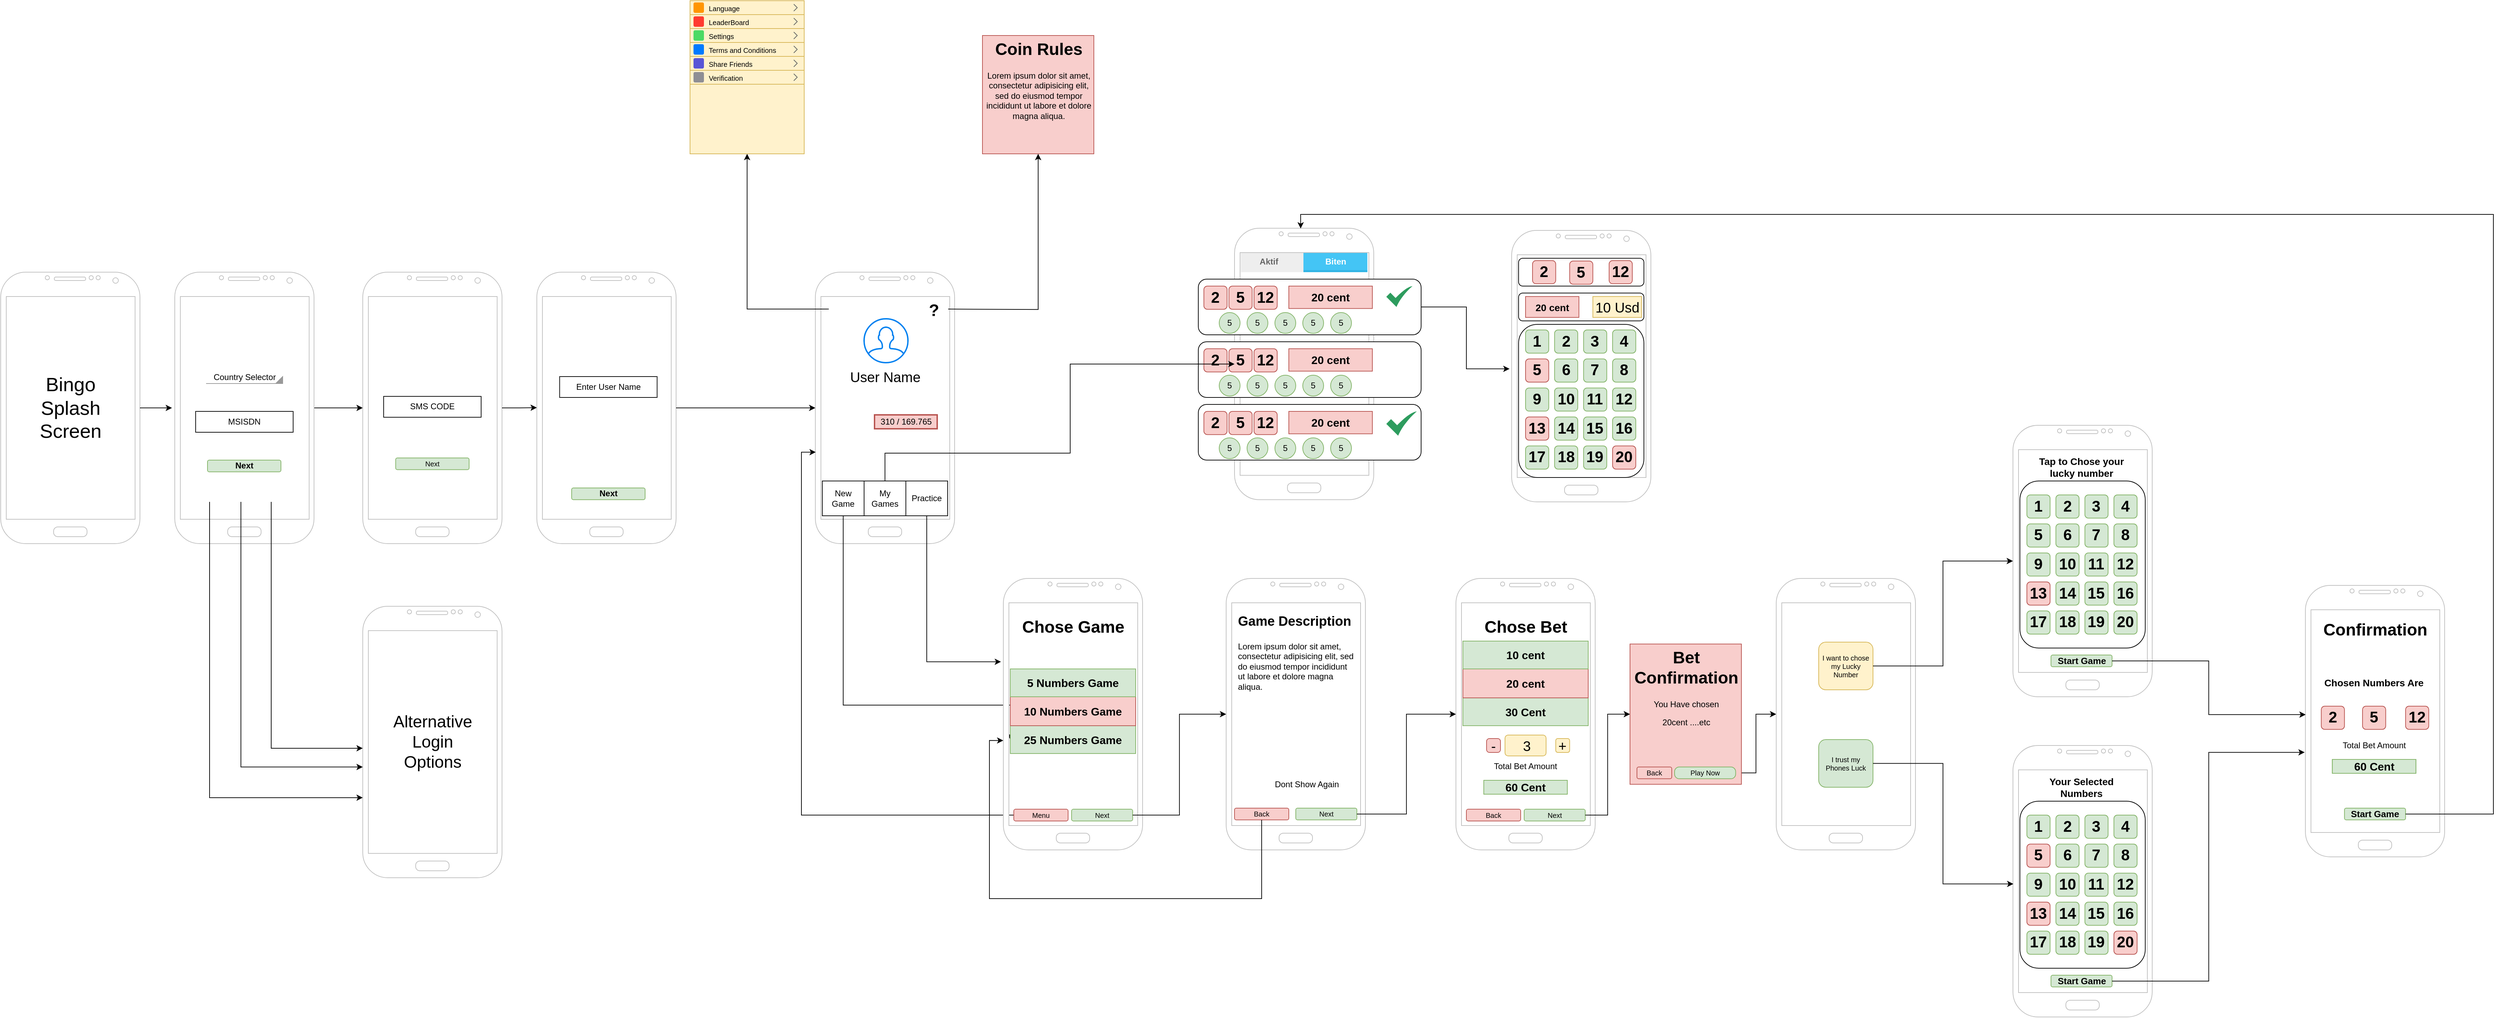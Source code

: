 <mxfile version="13.0.6" type="github">
  <diagram id="hyMBlP3Ab5VuCvEYyF4_" name="Page-1">
    <mxGraphModel dx="823" dy="1998" grid="1" gridSize="10" guides="1" tooltips="1" connect="1" arrows="1" fold="1" page="1" pageScale="1" pageWidth="850" pageHeight="1100" math="0" shadow="0">
      <root>
        <mxCell id="0" />
        <mxCell id="1" parent="0" />
        <mxCell id="mvTbUv54LLQ37Vtnu26t-1" value="" style="group" vertex="1" connectable="0" parent="1">
          <mxGeometry x="1230" y="120" width="200" height="390" as="geometry" />
        </mxCell>
        <mxCell id="mvTbUv54LLQ37Vtnu26t-2" value="" style="group" vertex="1" connectable="0" parent="mvTbUv54LLQ37Vtnu26t-1">
          <mxGeometry width="200" height="390" as="geometry" />
        </mxCell>
        <mxCell id="mvTbUv54LLQ37Vtnu26t-3" value="" style="verticalLabelPosition=bottom;verticalAlign=top;html=1;shadow=0;dashed=0;strokeWidth=1;shape=mxgraph.android.phone2;strokeColor=#c0c0c0;rounded=0;comic=0;fillColor=none;gradientColor=#ffffff;" vertex="1" parent="mvTbUv54LLQ37Vtnu26t-2">
          <mxGeometry width="200" height="390" as="geometry" />
        </mxCell>
        <mxCell id="mvTbUv54LLQ37Vtnu26t-4" value="&lt;div style=&quot;font-size: 28px&quot;&gt;Bingo&lt;/div&gt;&lt;div style=&quot;font-size: 28px&quot;&gt;&lt;font style=&quot;font-size: 28px&quot;&gt;Splash &lt;br&gt;&lt;/font&gt;&lt;/div&gt;&lt;div style=&quot;font-size: 28px&quot;&gt;&lt;font style=&quot;font-size: 28px&quot;&gt;Screen&lt;br&gt;&lt;/font&gt;&lt;/div&gt;" style="text;html=1;align=center;verticalAlign=middle;resizable=0;points=[];autosize=1;strokeWidth=7;" vertex="1" parent="mvTbUv54LLQ37Vtnu26t-2">
          <mxGeometry x="50" y="170" width="100" height="50" as="geometry" />
        </mxCell>
        <mxCell id="mvTbUv54LLQ37Vtnu26t-70" style="edgeStyle=orthogonalEdgeStyle;rounded=0;orthogonalLoop=1;jettySize=auto;html=1;" edge="1" parent="1" source="mvTbUv54LLQ37Vtnu26t-5" target="mvTbUv54LLQ37Vtnu26t-21">
          <mxGeometry relative="1" as="geometry" />
        </mxCell>
        <mxCell id="mvTbUv54LLQ37Vtnu26t-12" style="edgeStyle=orthogonalEdgeStyle;rounded=0;orthogonalLoop=1;jettySize=auto;html=1;entryX=-0.02;entryY=0.5;entryDx=0;entryDy=0;entryPerimeter=0;" edge="1" parent="1" source="mvTbUv54LLQ37Vtnu26t-3" target="mvTbUv54LLQ37Vtnu26t-5">
          <mxGeometry relative="1" as="geometry" />
        </mxCell>
        <mxCell id="mvTbUv54LLQ37Vtnu26t-13" value="" style="group" vertex="1" connectable="0" parent="1">
          <mxGeometry x="1750" y="600" width="200" height="390" as="geometry" />
        </mxCell>
        <mxCell id="mvTbUv54LLQ37Vtnu26t-14" value="" style="verticalLabelPosition=bottom;verticalAlign=top;html=1;shadow=0;dashed=0;strokeWidth=1;shape=mxgraph.android.phone2;strokeColor=#c0c0c0;rounded=0;comic=0;fillColor=none;gradientColor=#ffffff;" vertex="1" parent="mvTbUv54LLQ37Vtnu26t-13">
          <mxGeometry width="200" height="390" as="geometry" />
        </mxCell>
        <mxCell id="mvTbUv54LLQ37Vtnu26t-15" value="&lt;div style=&quot;font-size: 24px&quot;&gt;&lt;font style=&quot;font-size: 24px&quot;&gt;Alternative&lt;/font&gt;&lt;/div&gt;&lt;div style=&quot;font-size: 24px&quot;&gt;&lt;font style=&quot;font-size: 24px&quot;&gt;Login&lt;/font&gt;&lt;/div&gt;&lt;div style=&quot;font-size: 24px&quot;&gt;&lt;font style=&quot;font-size: 24px&quot;&gt;Options&lt;br&gt;&lt;/font&gt;&lt;/div&gt;" style="text;html=1;align=center;verticalAlign=middle;resizable=0;points=[];autosize=1;strokeWidth=7;" vertex="1" parent="mvTbUv54LLQ37Vtnu26t-13">
          <mxGeometry x="35" y="170" width="130" height="50" as="geometry" />
        </mxCell>
        <mxCell id="mvTbUv54LLQ37Vtnu26t-19" value="" style="group" vertex="1" connectable="0" parent="1">
          <mxGeometry x="1750" y="120" width="200" height="390" as="geometry" />
        </mxCell>
        <mxCell id="mvTbUv54LLQ37Vtnu26t-20" value="" style="group" vertex="1" connectable="0" parent="mvTbUv54LLQ37Vtnu26t-19">
          <mxGeometry width="200" height="390" as="geometry" />
        </mxCell>
        <mxCell id="mvTbUv54LLQ37Vtnu26t-21" value="" style="verticalLabelPosition=bottom;verticalAlign=top;html=1;shadow=0;dashed=0;strokeWidth=1;shape=mxgraph.android.phone2;strokeColor=#c0c0c0;" vertex="1" parent="mvTbUv54LLQ37Vtnu26t-20">
          <mxGeometry width="200" height="390" as="geometry" />
        </mxCell>
        <mxCell id="mvTbUv54LLQ37Vtnu26t-22" value="SMS CODE" style="rounded=0;whiteSpace=wrap;html=1;" vertex="1" parent="mvTbUv54LLQ37Vtnu26t-20">
          <mxGeometry x="30" y="178.44" width="140" height="30" as="geometry" />
        </mxCell>
        <mxCell id="mvTbUv54LLQ37Vtnu26t-23" value="Next" style="rounded=1;html=1;shadow=0;dashed=0;whiteSpace=wrap;fontSize=10;fillColor=#d5e8d4;align=center;strokeColor=#82b366;" vertex="1" parent="mvTbUv54LLQ37Vtnu26t-20">
          <mxGeometry x="47.25" y="266.88" width="105.5" height="16.88" as="geometry" />
        </mxCell>
        <mxCell id="mvTbUv54LLQ37Vtnu26t-25" value="" style="group" vertex="1" connectable="0" parent="1">
          <mxGeometry x="2000" y="120" width="200" height="390" as="geometry" />
        </mxCell>
        <mxCell id="mvTbUv54LLQ37Vtnu26t-26" value="" style="group" vertex="1" connectable="0" parent="mvTbUv54LLQ37Vtnu26t-25">
          <mxGeometry width="200" height="390" as="geometry" />
        </mxCell>
        <mxCell id="mvTbUv54LLQ37Vtnu26t-27" value="" style="group" vertex="1" connectable="0" parent="mvTbUv54LLQ37Vtnu26t-26">
          <mxGeometry width="200" height="390" as="geometry" />
        </mxCell>
        <mxCell id="mvTbUv54LLQ37Vtnu26t-28" value="" style="group" vertex="1" connectable="0" parent="mvTbUv54LLQ37Vtnu26t-27">
          <mxGeometry width="200" height="390" as="geometry" />
        </mxCell>
        <mxCell id="mvTbUv54LLQ37Vtnu26t-29" value="" style="verticalLabelPosition=bottom;verticalAlign=top;html=1;shadow=0;dashed=0;strokeWidth=1;shape=mxgraph.android.phone2;strokeColor=#c0c0c0;" vertex="1" parent="mvTbUv54LLQ37Vtnu26t-28">
          <mxGeometry width="200" height="390" as="geometry" />
        </mxCell>
        <mxCell id="mvTbUv54LLQ37Vtnu26t-30" value="&lt;div style=&quot;font-size: 12px&quot;&gt;&lt;b&gt;&lt;font style=&quot;font-size: 12px&quot;&gt;Next&lt;/font&gt;&lt;/b&gt;&lt;/div&gt;" style="rounded=1;html=1;shadow=0;dashed=0;whiteSpace=wrap;fontSize=10;fillColor=#d5e8d4;align=center;strokeColor=#82b366;" vertex="1" parent="mvTbUv54LLQ37Vtnu26t-28">
          <mxGeometry x="50" y="310" width="105.5" height="16.88" as="geometry" />
        </mxCell>
        <mxCell id="mvTbUv54LLQ37Vtnu26t-31" value="Enter User Name" style="rounded=0;whiteSpace=wrap;html=1;" vertex="1" parent="mvTbUv54LLQ37Vtnu26t-28">
          <mxGeometry x="32.75" y="150" width="140" height="30" as="geometry" />
        </mxCell>
        <mxCell id="mvTbUv54LLQ37Vtnu26t-34" style="edgeStyle=orthogonalEdgeStyle;rounded=0;orthogonalLoop=1;jettySize=auto;html=1;entryX=0;entryY=0.499;entryDx=0;entryDy=0;entryPerimeter=0;" edge="1" parent="1" source="mvTbUv54LLQ37Vtnu26t-21" target="mvTbUv54LLQ37Vtnu26t-29">
          <mxGeometry relative="1" as="geometry" />
        </mxCell>
        <mxCell id="mvTbUv54LLQ37Vtnu26t-35" value="" style="group" vertex="1" connectable="0" parent="1">
          <mxGeometry x="2400" y="120.0" width="250" height="390" as="geometry" />
        </mxCell>
        <mxCell id="mvTbUv54LLQ37Vtnu26t-36" value="" style="group" vertex="1" connectable="0" parent="mvTbUv54LLQ37Vtnu26t-35">
          <mxGeometry width="250" height="390" as="geometry" />
        </mxCell>
        <mxCell id="mvTbUv54LLQ37Vtnu26t-37" value="" style="verticalLabelPosition=bottom;verticalAlign=top;html=1;shadow=0;dashed=0;strokeWidth=1;shape=mxgraph.android.phone2;strokeColor=#c0c0c0;rounded=0;comic=0;fillColor=none;gradientColor=#ffffff;" vertex="1" parent="mvTbUv54LLQ37Vtnu26t-36">
          <mxGeometry width="200" height="390" as="geometry" />
        </mxCell>
        <mxCell id="mvTbUv54LLQ37Vtnu26t-38" value="&lt;div style=&quot;font-size: 20px&quot;&gt;User Name&lt;br&gt;&lt;/div&gt;" style="text;html=1;align=center;verticalAlign=middle;resizable=0;points=[];autosize=1;strokeWidth=7;" vertex="1" parent="mvTbUv54LLQ37Vtnu26t-36">
          <mxGeometry x="40" y="140" width="120" height="20" as="geometry" />
        </mxCell>
        <mxCell id="mvTbUv54LLQ37Vtnu26t-43" value="310 / 169.765" style="text;html=1;align=center;verticalAlign=middle;resizable=0;points=[];autosize=1;strokeWidth=2;fillColor=#f8cecc;strokeColor=#b85450;" vertex="1" parent="mvTbUv54LLQ37Vtnu26t-36">
          <mxGeometry x="85" y="205" width="90" height="20" as="geometry" />
        </mxCell>
        <mxCell id="mvTbUv54LLQ37Vtnu26t-44" value="" style="shape=image;html=1;verticalAlign=top;verticalLabelPosition=bottom;labelBackgroundColor=#ffffff;imageAspect=0;aspect=fixed;image=https://cdn2.iconfinder.com/data/icons/flat-ui-icons-24-px/24/menu-24-128.png" vertex="1" parent="mvTbUv54LLQ37Vtnu26t-36">
          <mxGeometry x="19.25" y="39" width="28" height="28" as="geometry" />
        </mxCell>
        <mxCell id="mvTbUv54LLQ37Vtnu26t-45" value="" style="shape=image;html=1;verticalAlign=top;verticalLabelPosition=bottom;labelBackgroundColor=#ffffff;imageAspect=0;aspect=fixed;image=https://cdn3.iconfinder.com/data/icons/shopping-and-retail-15/512/Crown-128.png" vertex="1" parent="mvTbUv54LLQ37Vtnu26t-36">
          <mxGeometry x="19.25" y="180" width="60" height="60" as="geometry" />
        </mxCell>
        <mxCell id="mvTbUv54LLQ37Vtnu26t-46" value="" style="html=1;verticalLabelPosition=bottom;align=center;labelBackgroundColor=#ffffff;verticalAlign=top;strokeWidth=2;strokeColor=#0080F0;shadow=0;dashed=0;shape=mxgraph.ios7.icons.user;" vertex="1" parent="mvTbUv54LLQ37Vtnu26t-36">
          <mxGeometry x="70" y="67" width="63" height="63" as="geometry" />
        </mxCell>
        <mxCell id="mvTbUv54LLQ37Vtnu26t-323" value="&lt;div&gt;New&lt;/div&gt;&lt;div&gt;Game&lt;br&gt;&lt;/div&gt;" style="rounded=0;whiteSpace=wrap;html=1;" vertex="1" parent="mvTbUv54LLQ37Vtnu26t-36">
          <mxGeometry x="10" y="300" width="60" height="50" as="geometry" />
        </mxCell>
        <mxCell id="mvTbUv54LLQ37Vtnu26t-334" value="&lt;div&gt;My&lt;/div&gt;&lt;div&gt;Games&lt;br&gt;&lt;/div&gt;" style="rounded=0;whiteSpace=wrap;html=1;" vertex="1" parent="mvTbUv54LLQ37Vtnu26t-36">
          <mxGeometry x="70" y="300" width="60" height="50" as="geometry" />
        </mxCell>
        <mxCell id="mvTbUv54LLQ37Vtnu26t-333" value="Practice" style="rounded=0;whiteSpace=wrap;html=1;" vertex="1" parent="mvTbUv54LLQ37Vtnu26t-36">
          <mxGeometry x="130" y="300" width="60" height="50" as="geometry" />
        </mxCell>
        <mxCell id="mvTbUv54LLQ37Vtnu26t-590" value="?" style="text;strokeColor=none;fillColor=none;html=1;fontSize=24;fontStyle=1;verticalAlign=middle;align=center;" vertex="1" parent="mvTbUv54LLQ37Vtnu26t-36">
          <mxGeometry x="150" y="50" width="40" height="10" as="geometry" />
        </mxCell>
        <mxCell id="mvTbUv54LLQ37Vtnu26t-66" style="edgeStyle=orthogonalEdgeStyle;rounded=0;orthogonalLoop=1;jettySize=auto;html=1;entryX=0.5;entryY=1;entryDx=0;entryDy=0;" edge="1" parent="1" source="mvTbUv54LLQ37Vtnu26t-44" target="mvTbUv54LLQ37Vtnu26t-571">
          <mxGeometry relative="1" as="geometry">
            <mxPoint x="2288.04" y="-10" as="targetPoint" />
          </mxGeometry>
        </mxCell>
        <mxCell id="mvTbUv54LLQ37Vtnu26t-67" value="&lt;h1 align=&quot;center&quot;&gt;Coin Rules&lt;br&gt;&lt;/h1&gt;&lt;p align=&quot;center&quot;&gt;Lorem ipsum dolor sit amet, consectetur adipisicing elit, sed do eiusmod tempor incididunt ut labore et dolore magna aliqua.&lt;/p&gt;" style="text;html=1;strokeColor=#b85450;fillColor=#f8cecc;spacing=5;spacingTop=-20;whiteSpace=wrap;overflow=hidden;rounded=0;" vertex="1" parent="1">
          <mxGeometry x="2640" y="-220.0" width="160" height="170" as="geometry" />
        </mxCell>
        <mxCell id="mvTbUv54LLQ37Vtnu26t-68" style="edgeStyle=orthogonalEdgeStyle;rounded=0;orthogonalLoop=1;jettySize=auto;html=1;entryX=0.5;entryY=1;entryDx=0;entryDy=0;" edge="1" parent="1" target="mvTbUv54LLQ37Vtnu26t-67">
          <mxGeometry relative="1" as="geometry">
            <mxPoint x="2590.75" y="173.059" as="sourcePoint" />
          </mxGeometry>
        </mxCell>
        <mxCell id="mvTbUv54LLQ37Vtnu26t-69" style="edgeStyle=orthogonalEdgeStyle;rounded=0;orthogonalLoop=1;jettySize=auto;html=1;" edge="1" parent="1" source="mvTbUv54LLQ37Vtnu26t-29" target="mvTbUv54LLQ37Vtnu26t-37">
          <mxGeometry relative="1" as="geometry" />
        </mxCell>
        <mxCell id="mvTbUv54LLQ37Vtnu26t-71" value="" style="group" vertex="1" connectable="0" parent="1">
          <mxGeometry x="2990" y="560" width="200" height="390" as="geometry" />
        </mxCell>
        <mxCell id="mvTbUv54LLQ37Vtnu26t-72" value="" style="group" vertex="1" connectable="0" parent="mvTbUv54LLQ37Vtnu26t-71">
          <mxGeometry width="200" height="390" as="geometry" />
        </mxCell>
        <mxCell id="mvTbUv54LLQ37Vtnu26t-73" value="" style="group" vertex="1" connectable="0" parent="mvTbUv54LLQ37Vtnu26t-72">
          <mxGeometry width="200" height="390" as="geometry" />
        </mxCell>
        <mxCell id="mvTbUv54LLQ37Vtnu26t-74" value="" style="group" vertex="1" connectable="0" parent="mvTbUv54LLQ37Vtnu26t-73">
          <mxGeometry width="200" height="390" as="geometry" />
        </mxCell>
        <mxCell id="mvTbUv54LLQ37Vtnu26t-75" value="" style="verticalLabelPosition=bottom;verticalAlign=top;html=1;shadow=0;dashed=0;strokeWidth=1;shape=mxgraph.android.phone2;strokeColor=#c0c0c0;" vertex="1" parent="mvTbUv54LLQ37Vtnu26t-74">
          <mxGeometry width="200" height="390" as="geometry" />
        </mxCell>
        <mxCell id="mvTbUv54LLQ37Vtnu26t-87" value="&lt;h1&gt;&lt;font style=&quot;font-size: 19px&quot;&gt;Game Description&lt;/font&gt;&lt;br&gt;&lt;/h1&gt;&lt;p&gt;Lorem ipsum dolor sit amet, consectetur adipisicing elit, sed do eiusmod tempor incididunt ut labore et dolore magna aliqua.&lt;/p&gt;" style="text;html=1;strokeColor=none;fillColor=none;spacing=5;spacingTop=-20;whiteSpace=wrap;overflow=hidden;rounded=0;" vertex="1" parent="mvTbUv54LLQ37Vtnu26t-74">
          <mxGeometry x="12.25" y="40" width="175.5" height="200" as="geometry" />
        </mxCell>
        <mxCell id="mvTbUv54LLQ37Vtnu26t-89" value="Next" style="rounded=1;html=1;shadow=0;dashed=0;whiteSpace=wrap;fontSize=10;fillColor=#d5e8d4;align=center;strokeColor=#82b366;" vertex="1" parent="mvTbUv54LLQ37Vtnu26t-74">
          <mxGeometry x="100" y="330" width="87.75" height="16.88" as="geometry" />
        </mxCell>
        <mxCell id="mvTbUv54LLQ37Vtnu26t-90" value="Back" style="rounded=1;html=1;shadow=0;dashed=0;whiteSpace=wrap;fontSize=10;fillColor=#f8cecc;align=center;strokeColor=#b85450;" vertex="1" parent="mvTbUv54LLQ37Vtnu26t-74">
          <mxGeometry x="12" y="330" width="78" height="16.88" as="geometry" />
        </mxCell>
        <mxCell id="mvTbUv54LLQ37Vtnu26t-600" value="" style="shape=image;html=1;verticalAlign=top;verticalLabelPosition=bottom;labelBackgroundColor=#ffffff;imageAspect=0;aspect=fixed;image=https://cdn0.iconfinder.com/data/icons/fatcow/32x32/check_box.png" vertex="1" parent="mvTbUv54LLQ37Vtnu26t-74">
          <mxGeometry x="20" y="280" width="32" height="32" as="geometry" />
        </mxCell>
        <mxCell id="mvTbUv54LLQ37Vtnu26t-601" value="Dont Show Again" style="text;html=1;strokeColor=none;fillColor=none;align=center;verticalAlign=middle;whiteSpace=wrap;rounded=0;" vertex="1" parent="mvTbUv54LLQ37Vtnu26t-74">
          <mxGeometry x="52" y="286" width="128" height="20" as="geometry" />
        </mxCell>
        <mxCell id="mvTbUv54LLQ37Vtnu26t-128" style="edgeStyle=orthogonalEdgeStyle;rounded=0;orthogonalLoop=1;jettySize=auto;html=1;" edge="1" parent="1" source="mvTbUv54LLQ37Vtnu26t-117" target="mvTbUv54LLQ37Vtnu26t-122">
          <mxGeometry relative="1" as="geometry" />
        </mxCell>
        <mxCell id="mvTbUv54LLQ37Vtnu26t-168" value="" style="group" vertex="1" connectable="0" parent="1">
          <mxGeometry x="3570" y="654.22" width="160" height="201.56" as="geometry" />
        </mxCell>
        <mxCell id="mvTbUv54LLQ37Vtnu26t-107" value="&lt;h1 align=&quot;center&quot;&gt;Bet Confirmation&lt;br&gt;&lt;/h1&gt;&lt;p align=&quot;center&quot;&gt;You Have chosen&lt;/p&gt;&lt;p align=&quot;center&quot;&gt;20cent ....etc&lt;/p&gt;&lt;p align=&quot;center&quot;&gt;&lt;br&gt;&lt;/p&gt;" style="text;html=1;strokeColor=#b85450;fillColor=#f8cecc;spacing=5;spacingTop=-20;whiteSpace=wrap;overflow=hidden;rounded=0;" vertex="1" parent="mvTbUv54LLQ37Vtnu26t-168">
          <mxGeometry width="160" height="201.56" as="geometry" />
        </mxCell>
        <mxCell id="mvTbUv54LLQ37Vtnu26t-109" value="Back" style="rounded=1;html=1;shadow=0;dashed=0;whiteSpace=wrap;fontSize=10;fillColor=#f8cecc;align=center;strokeColor=#b85450;" vertex="1" parent="mvTbUv54LLQ37Vtnu26t-168">
          <mxGeometry x="10" y="176.68" width="50" height="16.88" as="geometry" />
        </mxCell>
        <mxCell id="mvTbUv54LLQ37Vtnu26t-117" value="Play Now" style="rounded=1;html=1;shadow=0;dashed=0;whiteSpace=wrap;fontSize=10;fillColor=#d5e8d4;align=center;strokeColor=#82b366;arcSize=40;" vertex="1" parent="mvTbUv54LLQ37Vtnu26t-168">
          <mxGeometry x="64" y="176.68" width="87.75" height="16.88" as="geometry" />
        </mxCell>
        <mxCell id="mvTbUv54LLQ37Vtnu26t-219" value="" style="group" vertex="1" connectable="0" parent="1">
          <mxGeometry x="4120" y="800" width="200" height="390" as="geometry" />
        </mxCell>
        <mxCell id="mvTbUv54LLQ37Vtnu26t-220" value="" style="group" vertex="1" connectable="0" parent="mvTbUv54LLQ37Vtnu26t-219">
          <mxGeometry width="200" height="390" as="geometry" />
        </mxCell>
        <mxCell id="mvTbUv54LLQ37Vtnu26t-221" value="" style="verticalLabelPosition=bottom;verticalAlign=top;html=1;shadow=0;dashed=0;strokeWidth=1;shape=mxgraph.android.phone2;strokeColor=#c0c0c0;" vertex="1" parent="mvTbUv54LLQ37Vtnu26t-220">
          <mxGeometry width="200" height="390" as="geometry" />
        </mxCell>
        <mxCell id="mvTbUv54LLQ37Vtnu26t-222" value="&lt;div&gt;&lt;font style=&quot;font-size: 14px&quot;&gt;&lt;b&gt;Your Selected&lt;/b&gt;&lt;/font&gt;&lt;/div&gt;&lt;div&gt;&lt;font style=&quot;font-size: 14px&quot;&gt;&lt;b&gt;Numbers&lt;/b&gt;&lt;/font&gt;&lt;/div&gt;" style="text;html=1;strokeColor=none;fillColor=none;align=center;verticalAlign=middle;whiteSpace=wrap;rounded=0;" vertex="1" parent="mvTbUv54LLQ37Vtnu26t-220">
          <mxGeometry x="17" y="40" width="163" height="40" as="geometry" />
        </mxCell>
        <mxCell id="mvTbUv54LLQ37Vtnu26t-223" value="&lt;font size=&quot;1&quot;&gt;&lt;b style=&quot;font-size: 13px&quot;&gt;Start Game&lt;/b&gt;&lt;/font&gt;" style="rounded=1;html=1;shadow=0;dashed=0;whiteSpace=wrap;fontSize=10;fillColor=#d5e8d4;align=center;strokeColor=#82b366;" vertex="1" parent="mvTbUv54LLQ37Vtnu26t-220">
          <mxGeometry x="54.62" y="330" width="87.75" height="16.88" as="geometry" />
        </mxCell>
        <mxCell id="mvTbUv54LLQ37Vtnu26t-224" value="" style="group" vertex="1" connectable="0" parent="mvTbUv54LLQ37Vtnu26t-219">
          <mxGeometry x="10" y="80" width="180" height="240" as="geometry" />
        </mxCell>
        <mxCell id="mvTbUv54LLQ37Vtnu26t-225" value="" style="group" vertex="1" connectable="0" parent="mvTbUv54LLQ37Vtnu26t-224">
          <mxGeometry width="180" height="240" as="geometry" />
        </mxCell>
        <mxCell id="mvTbUv54LLQ37Vtnu26t-226" value="" style="rounded=1;whiteSpace=wrap;html=1;" vertex="1" parent="mvTbUv54LLQ37Vtnu26t-225">
          <mxGeometry width="180" height="240" as="geometry" />
        </mxCell>
        <mxCell id="mvTbUv54LLQ37Vtnu26t-227" value="" style="group" vertex="1" connectable="0" parent="mvTbUv54LLQ37Vtnu26t-225">
          <mxGeometry x="10" y="20" width="158.32" height="200" as="geometry" />
        </mxCell>
        <mxCell id="mvTbUv54LLQ37Vtnu26t-228" value="&lt;b&gt;&lt;font style=&quot;font-size: 22px&quot;&gt;1&lt;/font&gt;&lt;/b&gt;" style="rounded=1;html=1;shadow=0;dashed=0;whiteSpace=wrap;fontSize=10;fillColor=#d5e8d4;align=center;strokeColor=#82b366;" vertex="1" parent="mvTbUv54LLQ37Vtnu26t-227">
          <mxGeometry width="33.331" height="33.333" as="geometry" />
        </mxCell>
        <mxCell id="mvTbUv54LLQ37Vtnu26t-229" value="&lt;b&gt;&lt;font style=&quot;font-size: 22px&quot;&gt;2&lt;/font&gt;&lt;/b&gt;" style="rounded=1;html=1;shadow=0;dashed=0;whiteSpace=wrap;fontSize=10;fillColor=#d5e8d4;align=center;strokeColor=#82b366;" vertex="1" parent="mvTbUv54LLQ37Vtnu26t-227">
          <mxGeometry x="41.663" width="33.331" height="33.333" as="geometry" />
        </mxCell>
        <mxCell id="mvTbUv54LLQ37Vtnu26t-230" value="&lt;b&gt;&lt;font style=&quot;font-size: 22px&quot;&gt;3&lt;/font&gt;&lt;/b&gt;" style="rounded=1;html=1;shadow=0;dashed=0;whiteSpace=wrap;fontSize=10;fillColor=#d5e8d4;align=center;strokeColor=#82b366;" vertex="1" parent="mvTbUv54LLQ37Vtnu26t-227">
          <mxGeometry x="83.326" width="33.331" height="33.333" as="geometry" />
        </mxCell>
        <mxCell id="mvTbUv54LLQ37Vtnu26t-231" value="&lt;b&gt;&lt;font style=&quot;font-size: 22px&quot;&gt;4&lt;/font&gt;&lt;/b&gt;" style="rounded=1;html=1;shadow=0;dashed=0;whiteSpace=wrap;fontSize=10;fillColor=#d5e8d4;align=center;strokeColor=#82b366;" vertex="1" parent="mvTbUv54LLQ37Vtnu26t-227">
          <mxGeometry x="124.989" width="33.331" height="33.333" as="geometry" />
        </mxCell>
        <mxCell id="mvTbUv54LLQ37Vtnu26t-232" value="&lt;b&gt;&lt;font style=&quot;font-size: 22px&quot;&gt;5&lt;/font&gt;&lt;/b&gt;" style="rounded=1;html=1;shadow=0;dashed=0;whiteSpace=wrap;fontSize=10;fillColor=#f8cecc;align=center;strokeColor=#b85450;" vertex="1" parent="mvTbUv54LLQ37Vtnu26t-227">
          <mxGeometry y="41.667" width="33.331" height="33.333" as="geometry" />
        </mxCell>
        <mxCell id="mvTbUv54LLQ37Vtnu26t-233" value="&lt;b&gt;&lt;font style=&quot;font-size: 22px&quot;&gt;6&lt;/font&gt;&lt;/b&gt;" style="rounded=1;html=1;shadow=0;dashed=0;whiteSpace=wrap;fontSize=10;fillColor=#d5e8d4;align=center;strokeColor=#82b366;" vertex="1" parent="mvTbUv54LLQ37Vtnu26t-227">
          <mxGeometry x="41.663" y="41.667" width="33.331" height="33.333" as="geometry" />
        </mxCell>
        <mxCell id="mvTbUv54LLQ37Vtnu26t-234" value="&lt;b&gt;&lt;font style=&quot;font-size: 22px&quot;&gt;7&lt;/font&gt;&lt;/b&gt;" style="rounded=1;html=1;shadow=0;dashed=0;whiteSpace=wrap;fontSize=10;fillColor=#d5e8d4;align=center;strokeColor=#82b366;" vertex="1" parent="mvTbUv54LLQ37Vtnu26t-227">
          <mxGeometry x="83.326" y="41.667" width="33.331" height="33.333" as="geometry" />
        </mxCell>
        <mxCell id="mvTbUv54LLQ37Vtnu26t-235" value="&lt;b&gt;&lt;font style=&quot;font-size: 22px&quot;&gt;8&lt;/font&gt;&lt;/b&gt;" style="rounded=1;html=1;shadow=0;dashed=0;whiteSpace=wrap;fontSize=10;fillColor=#d5e8d4;align=center;strokeColor=#82b366;" vertex="1" parent="mvTbUv54LLQ37Vtnu26t-227">
          <mxGeometry x="124.989" y="41.667" width="33.331" height="33.333" as="geometry" />
        </mxCell>
        <mxCell id="mvTbUv54LLQ37Vtnu26t-236" value="&lt;b&gt;&lt;font style=&quot;font-size: 22px&quot;&gt;9&lt;/font&gt;&lt;/b&gt;" style="rounded=1;html=1;shadow=0;dashed=0;whiteSpace=wrap;fontSize=10;fillColor=#d5e8d4;align=center;strokeColor=#82b366;" vertex="1" parent="mvTbUv54LLQ37Vtnu26t-227">
          <mxGeometry y="83.333" width="33.331" height="33.333" as="geometry" />
        </mxCell>
        <mxCell id="mvTbUv54LLQ37Vtnu26t-237" value="&lt;b&gt;&lt;font style=&quot;font-size: 22px&quot;&gt;10&lt;/font&gt;&lt;/b&gt;" style="rounded=1;html=1;shadow=0;dashed=0;whiteSpace=wrap;fontSize=10;fillColor=#d5e8d4;align=center;strokeColor=#82b366;" vertex="1" parent="mvTbUv54LLQ37Vtnu26t-227">
          <mxGeometry x="41.663" y="83.333" width="33.331" height="33.333" as="geometry" />
        </mxCell>
        <mxCell id="mvTbUv54LLQ37Vtnu26t-238" value="&lt;b&gt;&lt;font style=&quot;font-size: 22px&quot;&gt;11&lt;/font&gt;&lt;/b&gt;" style="rounded=1;html=1;shadow=0;dashed=0;whiteSpace=wrap;fontSize=10;fillColor=#d5e8d4;align=center;strokeColor=#82b366;" vertex="1" parent="mvTbUv54LLQ37Vtnu26t-227">
          <mxGeometry x="83.326" y="83.333" width="33.331" height="33.333" as="geometry" />
        </mxCell>
        <mxCell id="mvTbUv54LLQ37Vtnu26t-239" value="&lt;b&gt;&lt;font style=&quot;font-size: 22px&quot;&gt;12&lt;/font&gt;&lt;/b&gt;" style="rounded=1;html=1;shadow=0;dashed=0;whiteSpace=wrap;fontSize=10;align=center;fillColor=#d5e8d4;strokeColor=#82b366;" vertex="1" parent="mvTbUv54LLQ37Vtnu26t-227">
          <mxGeometry x="124.989" y="83.333" width="33.331" height="33.333" as="geometry" />
        </mxCell>
        <mxCell id="mvTbUv54LLQ37Vtnu26t-240" value="&lt;b&gt;&lt;font style=&quot;font-size: 22px&quot;&gt;13&lt;/font&gt;&lt;/b&gt;" style="rounded=1;html=1;shadow=0;dashed=0;whiteSpace=wrap;fontSize=10;fillColor=#f8cecc;align=center;strokeColor=#b85450;" vertex="1" parent="mvTbUv54LLQ37Vtnu26t-227">
          <mxGeometry y="125" width="33.331" height="33.333" as="geometry" />
        </mxCell>
        <mxCell id="mvTbUv54LLQ37Vtnu26t-241" value="&lt;b&gt;&lt;font style=&quot;font-size: 22px&quot;&gt;14&lt;/font&gt;&lt;/b&gt;" style="rounded=1;html=1;shadow=0;dashed=0;whiteSpace=wrap;fontSize=10;fillColor=#d5e8d4;align=center;strokeColor=#82b366;" vertex="1" parent="mvTbUv54LLQ37Vtnu26t-227">
          <mxGeometry x="41.663" y="125" width="33.331" height="33.333" as="geometry" />
        </mxCell>
        <mxCell id="mvTbUv54LLQ37Vtnu26t-242" value="&lt;b&gt;&lt;font style=&quot;font-size: 22px&quot;&gt;15&lt;/font&gt;&lt;/b&gt;" style="rounded=1;html=1;shadow=0;dashed=0;whiteSpace=wrap;fontSize=10;fillColor=#d5e8d4;align=center;strokeColor=#82b366;" vertex="1" parent="mvTbUv54LLQ37Vtnu26t-227">
          <mxGeometry x="83.326" y="125" width="33.331" height="33.333" as="geometry" />
        </mxCell>
        <mxCell id="mvTbUv54LLQ37Vtnu26t-243" value="&lt;b&gt;&lt;font style=&quot;font-size: 22px&quot;&gt;16&lt;/font&gt;&lt;/b&gt;" style="rounded=1;html=1;shadow=0;dashed=0;whiteSpace=wrap;fontSize=10;fillColor=#d5e8d4;align=center;strokeColor=#82b366;" vertex="1" parent="mvTbUv54LLQ37Vtnu26t-227">
          <mxGeometry x="124.989" y="125" width="33.331" height="33.333" as="geometry" />
        </mxCell>
        <mxCell id="mvTbUv54LLQ37Vtnu26t-244" value="&lt;b&gt;&lt;font style=&quot;font-size: 22px&quot;&gt;17&lt;/font&gt;&lt;/b&gt;" style="rounded=1;html=1;shadow=0;dashed=0;whiteSpace=wrap;fontSize=10;fillColor=#d5e8d4;align=center;strokeColor=#82b366;" vertex="1" parent="mvTbUv54LLQ37Vtnu26t-227">
          <mxGeometry y="166.667" width="33.331" height="33.333" as="geometry" />
        </mxCell>
        <mxCell id="mvTbUv54LLQ37Vtnu26t-245" value="&lt;b&gt;&lt;font style=&quot;font-size: 22px&quot;&gt;18&lt;/font&gt;&lt;/b&gt;" style="rounded=1;html=1;shadow=0;dashed=0;whiteSpace=wrap;fontSize=10;fillColor=#d5e8d4;align=center;strokeColor=#82b366;" vertex="1" parent="mvTbUv54LLQ37Vtnu26t-227">
          <mxGeometry x="41.663" y="166.667" width="33.331" height="33.333" as="geometry" />
        </mxCell>
        <mxCell id="mvTbUv54LLQ37Vtnu26t-246" value="&lt;b&gt;&lt;font style=&quot;font-size: 22px&quot;&gt;19&lt;/font&gt;&lt;/b&gt;" style="rounded=1;html=1;shadow=0;dashed=0;whiteSpace=wrap;fontSize=10;fillColor=#d5e8d4;align=center;strokeColor=#82b366;" vertex="1" parent="mvTbUv54LLQ37Vtnu26t-227">
          <mxGeometry x="83.326" y="166.667" width="33.331" height="33.333" as="geometry" />
        </mxCell>
        <mxCell id="mvTbUv54LLQ37Vtnu26t-247" value="&lt;b&gt;&lt;font style=&quot;font-size: 22px&quot;&gt;20&lt;/font&gt;&lt;/b&gt;" style="rounded=1;html=1;shadow=0;dashed=0;whiteSpace=wrap;fontSize=10;fillColor=#f8cecc;align=center;strokeColor=#b85450;" vertex="1" parent="mvTbUv54LLQ37Vtnu26t-227">
          <mxGeometry x="124.989" y="166.667" width="33.331" height="33.333" as="geometry" />
        </mxCell>
        <mxCell id="mvTbUv54LLQ37Vtnu26t-304" value="" style="group" vertex="1" connectable="0" parent="1">
          <mxGeometry x="1480" y="120" width="200" height="390" as="geometry" />
        </mxCell>
        <mxCell id="mvTbUv54LLQ37Vtnu26t-5" value="" style="verticalLabelPosition=bottom;verticalAlign=top;html=1;shadow=0;dashed=0;strokeWidth=1;shape=mxgraph.android.phone2;strokeColor=#c0c0c0;" vertex="1" parent="mvTbUv54LLQ37Vtnu26t-304">
          <mxGeometry width="200" height="390" as="geometry" />
        </mxCell>
        <mxCell id="mvTbUv54LLQ37Vtnu26t-6" value="MSISDN" style="rounded=0;whiteSpace=wrap;html=1;" vertex="1" parent="mvTbUv54LLQ37Vtnu26t-304">
          <mxGeometry x="30" y="200" width="140" height="30" as="geometry" />
        </mxCell>
        <mxCell id="mvTbUv54LLQ37Vtnu26t-7" value="&lt;b&gt;&lt;font style=&quot;font-size: 12px&quot;&gt;Next&lt;/font&gt;&lt;/b&gt;" style="rounded=1;html=1;shadow=0;dashed=0;whiteSpace=wrap;fontSize=10;fillColor=#d5e8d4;align=center;strokeColor=#82b366;" vertex="1" parent="mvTbUv54LLQ37Vtnu26t-304">
          <mxGeometry x="47" y="270" width="105.5" height="16.88" as="geometry" />
        </mxCell>
        <mxCell id="mvTbUv54LLQ37Vtnu26t-8" value="Country Selector" style="strokeWidth=1;html=1;shadow=0;dashed=0;shape=mxgraph.android.spinner2;align=center;fillColor=#999999;strokeColor=#999999;verticalAlign=bottom" vertex="1" parent="mvTbUv54LLQ37Vtnu26t-304">
          <mxGeometry x="45" y="150" width="110" height="10" as="geometry" />
        </mxCell>
        <mxCell id="mvTbUv54LLQ37Vtnu26t-9" value="" style="shape=image;html=1;verticalAlign=top;verticalLabelPosition=bottom;labelBackgroundColor=#ffffff;imageAspect=0;aspect=fixed;image=https://cdn1.iconfinder.com/data/icons/logotypes/32/circle-facebook_-128.png" vertex="1" parent="mvTbUv54LLQ37Vtnu26t-304">
          <mxGeometry x="36" y="302" width="28" height="28" as="geometry" />
        </mxCell>
        <mxCell id="mvTbUv54LLQ37Vtnu26t-10" value="" style="shape=image;html=1;verticalAlign=top;verticalLabelPosition=bottom;labelBackgroundColor=#ffffff;imageAspect=0;aspect=fixed;image=https://cdn3.iconfinder.com/data/icons/peelicons-vol-1/50/Google_-128.png" vertex="1" parent="mvTbUv54LLQ37Vtnu26t-304">
          <mxGeometry x="81" y="302" width="28" height="28" as="geometry" />
        </mxCell>
        <mxCell id="mvTbUv54LLQ37Vtnu26t-11" value="" style="shape=image;html=1;verticalAlign=top;verticalLabelPosition=bottom;labelBackgroundColor=#ffffff;imageAspect=0;aspect=fixed;image=https://cdn3.iconfinder.com/data/icons/peelicons-vol-1/50/Mail-128.png" vertex="1" parent="mvTbUv54LLQ37Vtnu26t-304">
          <mxGeometry x="124.5" y="302" width="28" height="28" as="geometry" />
        </mxCell>
        <mxCell id="mvTbUv54LLQ37Vtnu26t-345" style="edgeStyle=orthogonalEdgeStyle;rounded=0;orthogonalLoop=1;jettySize=auto;html=1;entryX=0;entryY=0.5;entryDx=0;entryDy=0;" edge="1" parent="1" source="mvTbUv54LLQ37Vtnu26t-323" target="mvTbUv54LLQ37Vtnu26t-112">
          <mxGeometry relative="1" as="geometry">
            <Array as="points">
              <mxPoint x="2440" y="742" />
            </Array>
          </mxGeometry>
        </mxCell>
        <mxCell id="mvTbUv54LLQ37Vtnu26t-346" style="edgeStyle=orthogonalEdgeStyle;rounded=0;orthogonalLoop=1;jettySize=auto;html=1;entryX=0.003;entryY=0.663;entryDx=0;entryDy=0;entryPerimeter=0;" edge="1" parent="1" source="mvTbUv54LLQ37Vtnu26t-115" target="mvTbUv54LLQ37Vtnu26t-37">
          <mxGeometry relative="1" as="geometry" />
        </mxCell>
        <mxCell id="mvTbUv54LLQ37Vtnu26t-358" value="" style="group" vertex="1" connectable="0" parent="1">
          <mxGeometry x="2670" y="560" width="200" height="390" as="geometry" />
        </mxCell>
        <mxCell id="mvTbUv54LLQ37Vtnu26t-347" value="" style="group" vertex="1" connectable="0" parent="mvTbUv54LLQ37Vtnu26t-358">
          <mxGeometry width="200" height="390" as="geometry" />
        </mxCell>
        <mxCell id="mvTbUv54LLQ37Vtnu26t-336" value="" style="group" vertex="1" connectable="0" parent="mvTbUv54LLQ37Vtnu26t-347">
          <mxGeometry width="200" height="390" as="geometry" />
        </mxCell>
        <mxCell id="mvTbUv54LLQ37Vtnu26t-111" value="" style="verticalLabelPosition=bottom;verticalAlign=top;html=1;shadow=0;dashed=0;strokeWidth=1;shape=mxgraph.android.phone2;strokeColor=#c0c0c0;" vertex="1" parent="mvTbUv54LLQ37Vtnu26t-336">
          <mxGeometry width="200" height="390" as="geometry" />
        </mxCell>
        <mxCell id="mvTbUv54LLQ37Vtnu26t-112" value="&lt;font size=&quot;1&quot;&gt;&lt;b style=&quot;font-size: 16px&quot;&gt;25 Numbers Game&lt;/b&gt;&lt;/font&gt;" style="rounded=1;html=1;shadow=0;dashed=0;whiteSpace=wrap;fontSize=10;fillColor=#d5e8d4;align=center;strokeColor=#82b366;arcSize=0;" vertex="1" parent="mvTbUv54LLQ37Vtnu26t-336">
          <mxGeometry x="10" y="211.56" width="180" height="40" as="geometry" />
        </mxCell>
        <mxCell id="mvTbUv54LLQ37Vtnu26t-114" value="&lt;font size=&quot;1&quot;&gt;&lt;b style=&quot;font-size: 16px&quot;&gt;10 Numbers Game&lt;/b&gt;&lt;/font&gt;" style="rounded=1;html=1;shadow=0;dashed=0;whiteSpace=wrap;fontSize=10;fillColor=#f8cecc;align=center;strokeColor=#b85450;arcSize=0;" vertex="1" parent="mvTbUv54LLQ37Vtnu26t-336">
          <mxGeometry x="10" y="170" width="180" height="41.56" as="geometry" />
        </mxCell>
        <mxCell id="mvTbUv54LLQ37Vtnu26t-115" value="Menu" style="rounded=1;html=1;shadow=0;dashed=0;whiteSpace=wrap;fontSize=10;fillColor=#f8cecc;align=center;strokeColor=#b85450;" vertex="1" parent="mvTbUv54LLQ37Vtnu26t-336">
          <mxGeometry x="15" y="331.56" width="78" height="16.88" as="geometry" />
        </mxCell>
        <mxCell id="mvTbUv54LLQ37Vtnu26t-116" value="Next" style="rounded=1;html=1;shadow=0;dashed=0;whiteSpace=wrap;fontSize=10;fillColor=#d5e8d4;align=center;strokeColor=#82b366;" vertex="1" parent="mvTbUv54LLQ37Vtnu26t-336">
          <mxGeometry x="98" y="331.56" width="87.75" height="16.88" as="geometry" />
        </mxCell>
        <mxCell id="mvTbUv54LLQ37Vtnu26t-85" value="&lt;font size=&quot;1&quot;&gt;&lt;b style=&quot;font-size: 16px&quot;&gt;5 Numbers Game&lt;/b&gt;&lt;/font&gt;" style="rounded=1;html=1;shadow=0;dashed=0;whiteSpace=wrap;fontSize=10;fillColor=#d5e8d4;align=center;strokeColor=#82b366;arcSize=0;" vertex="1" parent="mvTbUv54LLQ37Vtnu26t-336">
          <mxGeometry x="10" y="130" width="180" height="40" as="geometry" />
        </mxCell>
        <mxCell id="mvTbUv54LLQ37Vtnu26t-348" value="Chose Game" style="text;strokeColor=none;fillColor=none;html=1;fontSize=24;fontStyle=1;verticalAlign=middle;align=center;" vertex="1" parent="mvTbUv54LLQ37Vtnu26t-336">
          <mxGeometry x="50" y="50" width="100" height="40" as="geometry" />
        </mxCell>
        <mxCell id="mvTbUv54LLQ37Vtnu26t-359" value="" style="group" vertex="1" connectable="0" parent="1">
          <mxGeometry x="3316.66" y="560" width="200" height="390" as="geometry" />
        </mxCell>
        <mxCell id="mvTbUv54LLQ37Vtnu26t-360" value="" style="group" vertex="1" connectable="0" parent="mvTbUv54LLQ37Vtnu26t-359">
          <mxGeometry x="3.34" width="200" height="390" as="geometry" />
        </mxCell>
        <mxCell id="mvTbUv54LLQ37Vtnu26t-361" value="" style="group" vertex="1" connectable="0" parent="mvTbUv54LLQ37Vtnu26t-360">
          <mxGeometry width="200" height="390" as="geometry" />
        </mxCell>
        <mxCell id="mvTbUv54LLQ37Vtnu26t-362" value="" style="verticalLabelPosition=bottom;verticalAlign=top;html=1;shadow=0;dashed=0;strokeWidth=1;shape=mxgraph.android.phone2;strokeColor=#c0c0c0;" vertex="1" parent="mvTbUv54LLQ37Vtnu26t-361">
          <mxGeometry width="200" height="390" as="geometry" />
        </mxCell>
        <mxCell id="mvTbUv54LLQ37Vtnu26t-363" value="&lt;font size=&quot;1&quot;&gt;&lt;b style=&quot;font-size: 16px&quot;&gt;30 Cent &lt;br&gt;&lt;/b&gt;&lt;/font&gt;" style="rounded=1;html=1;shadow=0;dashed=0;whiteSpace=wrap;fontSize=10;fillColor=#d5e8d4;align=center;strokeColor=#82b366;arcSize=0;" vertex="1" parent="mvTbUv54LLQ37Vtnu26t-361">
          <mxGeometry x="10" y="171.56" width="180" height="40" as="geometry" />
        </mxCell>
        <mxCell id="mvTbUv54LLQ37Vtnu26t-364" value="&lt;font size=&quot;1&quot;&gt;&lt;b style=&quot;font-size: 16px&quot;&gt;&lt;font size=&quot;1&quot;&gt;&lt;b style=&quot;font-size: 16px&quot;&gt;20 cent&lt;/b&gt;&lt;/font&gt;&lt;/b&gt;&lt;/font&gt;" style="rounded=1;html=1;shadow=0;dashed=0;whiteSpace=wrap;fontSize=10;fillColor=#f8cecc;align=center;strokeColor=#b85450;arcSize=0;" vertex="1" parent="mvTbUv54LLQ37Vtnu26t-361">
          <mxGeometry x="10" y="130" width="180" height="41.56" as="geometry" />
        </mxCell>
        <mxCell id="mvTbUv54LLQ37Vtnu26t-365" value="Back" style="rounded=1;html=1;shadow=0;dashed=0;whiteSpace=wrap;fontSize=10;fillColor=#f8cecc;align=center;strokeColor=#b85450;" vertex="1" parent="mvTbUv54LLQ37Vtnu26t-361">
          <mxGeometry x="15" y="331.56" width="78" height="16.88" as="geometry" />
        </mxCell>
        <mxCell id="mvTbUv54LLQ37Vtnu26t-366" value="Next" style="rounded=1;html=1;shadow=0;dashed=0;whiteSpace=wrap;fontSize=10;fillColor=#d5e8d4;align=center;strokeColor=#82b366;" vertex="1" parent="mvTbUv54LLQ37Vtnu26t-361">
          <mxGeometry x="98" y="331.56" width="87.75" height="16.88" as="geometry" />
        </mxCell>
        <mxCell id="mvTbUv54LLQ37Vtnu26t-367" value="&lt;font size=&quot;1&quot;&gt;&lt;b style=&quot;font-size: 16px&quot;&gt;10 cent&lt;/b&gt;&lt;/font&gt;" style="rounded=1;html=1;shadow=0;dashed=0;whiteSpace=wrap;fontSize=10;fillColor=#d5e8d4;align=center;strokeColor=#82b366;arcSize=0;" vertex="1" parent="mvTbUv54LLQ37Vtnu26t-361">
          <mxGeometry x="10" y="90" width="180" height="40" as="geometry" />
        </mxCell>
        <mxCell id="mvTbUv54LLQ37Vtnu26t-368" value="Chose Bet" style="text;strokeColor=none;fillColor=none;html=1;fontSize=24;fontStyle=1;verticalAlign=middle;align=center;" vertex="1" parent="mvTbUv54LLQ37Vtnu26t-361">
          <mxGeometry x="50" y="50" width="100" height="40" as="geometry" />
        </mxCell>
        <mxCell id="mvTbUv54LLQ37Vtnu26t-567" value="&lt;font style=&quot;font-size: 20px&quot;&gt;+&lt;/font&gt;" style="rounded=1;html=1;shadow=0;dashed=0;whiteSpace=wrap;fontSize=10;fillColor=#fff2cc;align=center;strokeColor=#d6b656;" vertex="1" parent="mvTbUv54LLQ37Vtnu26t-361">
          <mxGeometry x="143.34" y="230" width="20" height="20" as="geometry" />
        </mxCell>
        <mxCell id="mvTbUv54LLQ37Vtnu26t-568" value="&lt;font style=&quot;font-size: 20px&quot;&gt;-&lt;/font&gt;" style="rounded=1;html=1;shadow=0;dashed=0;whiteSpace=wrap;fontSize=10;fillColor=#f8cecc;align=center;strokeColor=#b85450;arcSize=20;" vertex="1" parent="mvTbUv54LLQ37Vtnu26t-361">
          <mxGeometry x="44" y="230" width="20" height="20" as="geometry" />
        </mxCell>
        <mxCell id="mvTbUv54LLQ37Vtnu26t-569" value="&amp;nbsp;&lt;font style=&quot;font-size: 20px&quot;&gt;3&lt;/font&gt;" style="rounded=1;html=1;shadow=0;dashed=0;whiteSpace=wrap;fontSize=10;fillColor=#fff2cc;align=center;strokeColor=#d6b656;" vertex="1" parent="mvTbUv54LLQ37Vtnu26t-361">
          <mxGeometry x="70.5" y="225" width="59" height="30" as="geometry" />
        </mxCell>
        <mxCell id="mvTbUv54LLQ37Vtnu26t-603" value="Total Bet Amount" style="text;html=1;strokeColor=none;fillColor=none;align=center;verticalAlign=middle;whiteSpace=wrap;rounded=0;" vertex="1" parent="mvTbUv54LLQ37Vtnu26t-361">
          <mxGeometry x="30" y="260" width="140" height="20" as="geometry" />
        </mxCell>
        <mxCell id="mvTbUv54LLQ37Vtnu26t-604" value="&lt;font size=&quot;1&quot;&gt;&lt;b style=&quot;font-size: 16px&quot;&gt;60 Cent &lt;br&gt;&lt;/b&gt;&lt;/font&gt;" style="rounded=1;html=1;shadow=0;dashed=0;whiteSpace=wrap;fontSize=10;fillColor=#d5e8d4;align=center;strokeColor=#82b366;arcSize=0;" vertex="1" parent="mvTbUv54LLQ37Vtnu26t-361">
          <mxGeometry x="40" y="290" width="120" height="20" as="geometry" />
        </mxCell>
        <mxCell id="mvTbUv54LLQ37Vtnu26t-370" style="edgeStyle=orthogonalEdgeStyle;rounded=0;orthogonalLoop=1;jettySize=auto;html=1;" edge="1" parent="1" source="mvTbUv54LLQ37Vtnu26t-116" target="mvTbUv54LLQ37Vtnu26t-75">
          <mxGeometry relative="1" as="geometry" />
        </mxCell>
        <mxCell id="mvTbUv54LLQ37Vtnu26t-371" style="edgeStyle=orthogonalEdgeStyle;rounded=0;orthogonalLoop=1;jettySize=auto;html=1;entryX=0;entryY=0.597;entryDx=0;entryDy=0;entryPerimeter=0;" edge="1" parent="1" source="mvTbUv54LLQ37Vtnu26t-90" target="mvTbUv54LLQ37Vtnu26t-111">
          <mxGeometry relative="1" as="geometry">
            <Array as="points">
              <mxPoint x="3041" y="1020" />
              <mxPoint x="2650" y="1020" />
              <mxPoint x="2650" y="793" />
            </Array>
          </mxGeometry>
        </mxCell>
        <mxCell id="mvTbUv54LLQ37Vtnu26t-372" style="edgeStyle=orthogonalEdgeStyle;rounded=0;orthogonalLoop=1;jettySize=auto;html=1;" edge="1" parent="1" source="mvTbUv54LLQ37Vtnu26t-89" target="mvTbUv54LLQ37Vtnu26t-362">
          <mxGeometry relative="1" as="geometry" />
        </mxCell>
        <mxCell id="mvTbUv54LLQ37Vtnu26t-373" style="edgeStyle=orthogonalEdgeStyle;rounded=0;orthogonalLoop=1;jettySize=auto;html=1;entryX=0;entryY=0.5;entryDx=0;entryDy=0;" edge="1" parent="1" source="mvTbUv54LLQ37Vtnu26t-366" target="mvTbUv54LLQ37Vtnu26t-107">
          <mxGeometry relative="1" as="geometry" />
        </mxCell>
        <mxCell id="mvTbUv54LLQ37Vtnu26t-374" value="" style="group" vertex="1" connectable="0" parent="1">
          <mxGeometry x="3780" y="560" width="200" height="390" as="geometry" />
        </mxCell>
        <mxCell id="mvTbUv54LLQ37Vtnu26t-122" value="" style="verticalLabelPosition=bottom;verticalAlign=top;html=1;shadow=0;dashed=0;strokeWidth=1;shape=mxgraph.android.phone2;strokeColor=#c0c0c0;" vertex="1" parent="mvTbUv54LLQ37Vtnu26t-374">
          <mxGeometry width="200" height="390" as="geometry" />
        </mxCell>
        <mxCell id="mvTbUv54LLQ37Vtnu26t-134" value="I want to chose my Lucky Number" style="rounded=1;html=1;shadow=0;dashed=0;whiteSpace=wrap;fontSize=10;fillColor=#fff2cc;align=center;strokeColor=#d6b656;" vertex="1" parent="mvTbUv54LLQ37Vtnu26t-374">
          <mxGeometry x="61" y="91.56" width="78" height="68.44" as="geometry" />
        </mxCell>
        <mxCell id="mvTbUv54LLQ37Vtnu26t-164" value="I trust my Phones Luck" style="rounded=1;html=1;shadow=0;dashed=0;whiteSpace=wrap;fontSize=10;fillColor=#d5e8d4;align=center;strokeColor=#82b366;" vertex="1" parent="mvTbUv54LLQ37Vtnu26t-374">
          <mxGeometry x="61" y="231.56" width="78" height="68.44" as="geometry" />
        </mxCell>
        <mxCell id="mvTbUv54LLQ37Vtnu26t-378" value="" style="group" vertex="1" connectable="0" parent="1">
          <mxGeometry x="4120" y="340" width="200" height="390" as="geometry" />
        </mxCell>
        <mxCell id="mvTbUv54LLQ37Vtnu26t-218" value="" style="group" vertex="1" connectable="0" parent="mvTbUv54LLQ37Vtnu26t-378">
          <mxGeometry width="200" height="390" as="geometry" />
        </mxCell>
        <mxCell id="mvTbUv54LLQ37Vtnu26t-188" value="" style="group" vertex="1" connectable="0" parent="mvTbUv54LLQ37Vtnu26t-218">
          <mxGeometry width="200" height="390" as="geometry" />
        </mxCell>
        <mxCell id="mvTbUv54LLQ37Vtnu26t-165" value="" style="verticalLabelPosition=bottom;verticalAlign=top;html=1;shadow=0;dashed=0;strokeWidth=1;shape=mxgraph.android.phone2;strokeColor=#c0c0c0;" vertex="1" parent="mvTbUv54LLQ37Vtnu26t-188">
          <mxGeometry width="200" height="390" as="geometry" />
        </mxCell>
        <mxCell id="mvTbUv54LLQ37Vtnu26t-173" value="&lt;font style=&quot;font-size: 14px&quot;&gt;&lt;b&gt;Tap to Chose your lucky number&lt;/b&gt;&lt;/font&gt;" style="text;html=1;strokeColor=none;fillColor=none;align=center;verticalAlign=middle;whiteSpace=wrap;rounded=0;" vertex="1" parent="mvTbUv54LLQ37Vtnu26t-188">
          <mxGeometry x="17" y="40" width="163" height="40" as="geometry" />
        </mxCell>
        <mxCell id="mvTbUv54LLQ37Vtnu26t-186" value="&lt;font size=&quot;1&quot;&gt;&lt;b style=&quot;font-size: 13px&quot;&gt;Start Game&lt;/b&gt;&lt;/font&gt;" style="rounded=1;html=1;shadow=0;dashed=0;whiteSpace=wrap;fontSize=10;fillColor=#d5e8d4;align=center;strokeColor=#82b366;" vertex="1" parent="mvTbUv54LLQ37Vtnu26t-188">
          <mxGeometry x="54.62" y="330" width="87.75" height="16.88" as="geometry" />
        </mxCell>
        <mxCell id="mvTbUv54LLQ37Vtnu26t-194" value="" style="group" vertex="1" connectable="0" parent="mvTbUv54LLQ37Vtnu26t-218">
          <mxGeometry x="10" y="80" width="180" height="240" as="geometry" />
        </mxCell>
        <mxCell id="mvTbUv54LLQ37Vtnu26t-195" value="" style="group" vertex="1" connectable="0" parent="mvTbUv54LLQ37Vtnu26t-194">
          <mxGeometry width="180" height="240" as="geometry" />
        </mxCell>
        <mxCell id="mvTbUv54LLQ37Vtnu26t-196" value="" style="rounded=1;whiteSpace=wrap;html=1;" vertex="1" parent="mvTbUv54LLQ37Vtnu26t-195">
          <mxGeometry width="180" height="240" as="geometry" />
        </mxCell>
        <mxCell id="mvTbUv54LLQ37Vtnu26t-197" value="" style="group" vertex="1" connectable="0" parent="mvTbUv54LLQ37Vtnu26t-195">
          <mxGeometry x="10" y="20" width="158.32" height="200" as="geometry" />
        </mxCell>
        <mxCell id="mvTbUv54LLQ37Vtnu26t-198" value="&lt;b&gt;&lt;font style=&quot;font-size: 22px&quot;&gt;1&lt;/font&gt;&lt;/b&gt;" style="rounded=1;html=1;shadow=0;dashed=0;whiteSpace=wrap;fontSize=10;fillColor=#d5e8d4;align=center;strokeColor=#82b366;" vertex="1" parent="mvTbUv54LLQ37Vtnu26t-197">
          <mxGeometry width="33.331" height="33.333" as="geometry" />
        </mxCell>
        <mxCell id="mvTbUv54LLQ37Vtnu26t-199" value="&lt;b&gt;&lt;font style=&quot;font-size: 22px&quot;&gt;2&lt;/font&gt;&lt;/b&gt;" style="rounded=1;html=1;shadow=0;dashed=0;whiteSpace=wrap;fontSize=10;fillColor=#d5e8d4;align=center;strokeColor=#82b366;" vertex="1" parent="mvTbUv54LLQ37Vtnu26t-197">
          <mxGeometry x="41.663" width="33.331" height="33.333" as="geometry" />
        </mxCell>
        <mxCell id="mvTbUv54LLQ37Vtnu26t-200" value="&lt;b&gt;&lt;font style=&quot;font-size: 22px&quot;&gt;3&lt;/font&gt;&lt;/b&gt;" style="rounded=1;html=1;shadow=0;dashed=0;whiteSpace=wrap;fontSize=10;fillColor=#d5e8d4;align=center;strokeColor=#82b366;" vertex="1" parent="mvTbUv54LLQ37Vtnu26t-197">
          <mxGeometry x="83.326" width="33.331" height="33.333" as="geometry" />
        </mxCell>
        <mxCell id="mvTbUv54LLQ37Vtnu26t-201" value="&lt;b&gt;&lt;font style=&quot;font-size: 22px&quot;&gt;4&lt;/font&gt;&lt;/b&gt;" style="rounded=1;html=1;shadow=0;dashed=0;whiteSpace=wrap;fontSize=10;fillColor=#d5e8d4;align=center;strokeColor=#82b366;" vertex="1" parent="mvTbUv54LLQ37Vtnu26t-197">
          <mxGeometry x="124.989" width="33.331" height="33.333" as="geometry" />
        </mxCell>
        <mxCell id="mvTbUv54LLQ37Vtnu26t-202" value="&lt;b&gt;&lt;font style=&quot;font-size: 22px&quot;&gt;5&lt;/font&gt;&lt;/b&gt;" style="rounded=1;html=1;shadow=0;dashed=0;whiteSpace=wrap;fontSize=10;fillColor=#d5e8d4;align=center;strokeColor=#82b366;" vertex="1" parent="mvTbUv54LLQ37Vtnu26t-197">
          <mxGeometry y="41.667" width="33.331" height="33.333" as="geometry" />
        </mxCell>
        <mxCell id="mvTbUv54LLQ37Vtnu26t-203" value="&lt;b&gt;&lt;font style=&quot;font-size: 22px&quot;&gt;6&lt;/font&gt;&lt;/b&gt;" style="rounded=1;html=1;shadow=0;dashed=0;whiteSpace=wrap;fontSize=10;fillColor=#d5e8d4;align=center;strokeColor=#82b366;" vertex="1" parent="mvTbUv54LLQ37Vtnu26t-197">
          <mxGeometry x="41.663" y="41.667" width="33.331" height="33.333" as="geometry" />
        </mxCell>
        <mxCell id="mvTbUv54LLQ37Vtnu26t-204" value="&lt;b&gt;&lt;font style=&quot;font-size: 22px&quot;&gt;7&lt;/font&gt;&lt;/b&gt;" style="rounded=1;html=1;shadow=0;dashed=0;whiteSpace=wrap;fontSize=10;fillColor=#d5e8d4;align=center;strokeColor=#82b366;" vertex="1" parent="mvTbUv54LLQ37Vtnu26t-197">
          <mxGeometry x="83.326" y="41.667" width="33.331" height="33.333" as="geometry" />
        </mxCell>
        <mxCell id="mvTbUv54LLQ37Vtnu26t-205" value="&lt;b&gt;&lt;font style=&quot;font-size: 22px&quot;&gt;8&lt;/font&gt;&lt;/b&gt;" style="rounded=1;html=1;shadow=0;dashed=0;whiteSpace=wrap;fontSize=10;fillColor=#d5e8d4;align=center;strokeColor=#82b366;" vertex="1" parent="mvTbUv54LLQ37Vtnu26t-197">
          <mxGeometry x="124.989" y="41.667" width="33.331" height="33.333" as="geometry" />
        </mxCell>
        <mxCell id="mvTbUv54LLQ37Vtnu26t-206" value="&lt;b&gt;&lt;font style=&quot;font-size: 22px&quot;&gt;9&lt;/font&gt;&lt;/b&gt;" style="rounded=1;html=1;shadow=0;dashed=0;whiteSpace=wrap;fontSize=10;fillColor=#d5e8d4;align=center;strokeColor=#82b366;" vertex="1" parent="mvTbUv54LLQ37Vtnu26t-197">
          <mxGeometry y="83.333" width="33.331" height="33.333" as="geometry" />
        </mxCell>
        <mxCell id="mvTbUv54LLQ37Vtnu26t-207" value="&lt;b&gt;&lt;font style=&quot;font-size: 22px&quot;&gt;10&lt;/font&gt;&lt;/b&gt;" style="rounded=1;html=1;shadow=0;dashed=0;whiteSpace=wrap;fontSize=10;fillColor=#d5e8d4;align=center;strokeColor=#82b366;" vertex="1" parent="mvTbUv54LLQ37Vtnu26t-197">
          <mxGeometry x="41.663" y="83.333" width="33.331" height="33.333" as="geometry" />
        </mxCell>
        <mxCell id="mvTbUv54LLQ37Vtnu26t-208" value="&lt;b&gt;&lt;font style=&quot;font-size: 22px&quot;&gt;11&lt;/font&gt;&lt;/b&gt;" style="rounded=1;html=1;shadow=0;dashed=0;whiteSpace=wrap;fontSize=10;fillColor=#d5e8d4;align=center;strokeColor=#82b366;" vertex="1" parent="mvTbUv54LLQ37Vtnu26t-197">
          <mxGeometry x="83.326" y="83.333" width="33.331" height="33.333" as="geometry" />
        </mxCell>
        <mxCell id="mvTbUv54LLQ37Vtnu26t-209" value="&lt;b&gt;&lt;font style=&quot;font-size: 22px&quot;&gt;12&lt;/font&gt;&lt;/b&gt;" style="rounded=1;html=1;shadow=0;dashed=0;whiteSpace=wrap;fontSize=10;fillColor=#d5e8d4;align=center;strokeColor=#82b366;" vertex="1" parent="mvTbUv54LLQ37Vtnu26t-197">
          <mxGeometry x="124.989" y="83.333" width="33.331" height="33.333" as="geometry" />
        </mxCell>
        <mxCell id="mvTbUv54LLQ37Vtnu26t-210" value="&lt;b&gt;&lt;font style=&quot;font-size: 22px&quot;&gt;13&lt;/font&gt;&lt;/b&gt;" style="rounded=1;html=1;shadow=0;dashed=0;whiteSpace=wrap;fontSize=10;fillColor=#f8cecc;align=center;strokeColor=#b85450;" vertex="1" parent="mvTbUv54LLQ37Vtnu26t-197">
          <mxGeometry y="125" width="33.331" height="33.333" as="geometry" />
        </mxCell>
        <mxCell id="mvTbUv54LLQ37Vtnu26t-211" value="&lt;b&gt;&lt;font style=&quot;font-size: 22px&quot;&gt;14&lt;/font&gt;&lt;/b&gt;" style="rounded=1;html=1;shadow=0;dashed=0;whiteSpace=wrap;fontSize=10;fillColor=#d5e8d4;align=center;strokeColor=#82b366;" vertex="1" parent="mvTbUv54LLQ37Vtnu26t-197">
          <mxGeometry x="41.663" y="125" width="33.331" height="33.333" as="geometry" />
        </mxCell>
        <mxCell id="mvTbUv54LLQ37Vtnu26t-212" value="&lt;b&gt;&lt;font style=&quot;font-size: 22px&quot;&gt;15&lt;/font&gt;&lt;/b&gt;" style="rounded=1;html=1;shadow=0;dashed=0;whiteSpace=wrap;fontSize=10;fillColor=#d5e8d4;align=center;strokeColor=#82b366;" vertex="1" parent="mvTbUv54LLQ37Vtnu26t-197">
          <mxGeometry x="83.326" y="125" width="33.331" height="33.333" as="geometry" />
        </mxCell>
        <mxCell id="mvTbUv54LLQ37Vtnu26t-213" value="&lt;b&gt;&lt;font style=&quot;font-size: 22px&quot;&gt;16&lt;/font&gt;&lt;/b&gt;" style="rounded=1;html=1;shadow=0;dashed=0;whiteSpace=wrap;fontSize=10;fillColor=#d5e8d4;align=center;strokeColor=#82b366;" vertex="1" parent="mvTbUv54LLQ37Vtnu26t-197">
          <mxGeometry x="124.989" y="125" width="33.331" height="33.333" as="geometry" />
        </mxCell>
        <mxCell id="mvTbUv54LLQ37Vtnu26t-214" value="&lt;b&gt;&lt;font style=&quot;font-size: 22px&quot;&gt;17&lt;/font&gt;&lt;/b&gt;" style="rounded=1;html=1;shadow=0;dashed=0;whiteSpace=wrap;fontSize=10;fillColor=#d5e8d4;align=center;strokeColor=#82b366;" vertex="1" parent="mvTbUv54LLQ37Vtnu26t-197">
          <mxGeometry y="166.667" width="33.331" height="33.333" as="geometry" />
        </mxCell>
        <mxCell id="mvTbUv54LLQ37Vtnu26t-215" value="&lt;b&gt;&lt;font style=&quot;font-size: 22px&quot;&gt;18&lt;/font&gt;&lt;/b&gt;" style="rounded=1;html=1;shadow=0;dashed=0;whiteSpace=wrap;fontSize=10;fillColor=#d5e8d4;align=center;strokeColor=#82b366;" vertex="1" parent="mvTbUv54LLQ37Vtnu26t-197">
          <mxGeometry x="41.663" y="166.667" width="33.331" height="33.333" as="geometry" />
        </mxCell>
        <mxCell id="mvTbUv54LLQ37Vtnu26t-216" value="&lt;b&gt;&lt;font style=&quot;font-size: 22px&quot;&gt;19&lt;/font&gt;&lt;/b&gt;" style="rounded=1;html=1;shadow=0;dashed=0;whiteSpace=wrap;fontSize=10;fillColor=#d5e8d4;align=center;strokeColor=#82b366;" vertex="1" parent="mvTbUv54LLQ37Vtnu26t-197">
          <mxGeometry x="83.326" y="166.667" width="33.331" height="33.333" as="geometry" />
        </mxCell>
        <mxCell id="mvTbUv54LLQ37Vtnu26t-217" value="&lt;b&gt;&lt;font style=&quot;font-size: 22px&quot;&gt;20&lt;/font&gt;&lt;/b&gt;" style="rounded=1;html=1;shadow=0;dashed=0;whiteSpace=wrap;fontSize=10;fillColor=#d5e8d4;align=center;strokeColor=#82b366;" vertex="1" parent="mvTbUv54LLQ37Vtnu26t-197">
          <mxGeometry x="124.989" y="166.667" width="33.331" height="33.333" as="geometry" />
        </mxCell>
        <mxCell id="mvTbUv54LLQ37Vtnu26t-169" style="edgeStyle=orthogonalEdgeStyle;rounded=0;orthogonalLoop=1;jettySize=auto;html=1;" edge="1" parent="1" source="mvTbUv54LLQ37Vtnu26t-134" target="mvTbUv54LLQ37Vtnu26t-165">
          <mxGeometry relative="1" as="geometry" />
        </mxCell>
        <mxCell id="mvTbUv54LLQ37Vtnu26t-248" style="edgeStyle=orthogonalEdgeStyle;rounded=0;orthogonalLoop=1;jettySize=auto;html=1;entryX=0.003;entryY=0.51;entryDx=0;entryDy=0;entryPerimeter=0;" edge="1" parent="1" source="mvTbUv54LLQ37Vtnu26t-164" target="mvTbUv54LLQ37Vtnu26t-221">
          <mxGeometry relative="1" as="geometry" />
        </mxCell>
        <mxCell id="mvTbUv54LLQ37Vtnu26t-380" value="" style="group" vertex="1" connectable="0" parent="1">
          <mxGeometry x="4540" y="570" width="200" height="390" as="geometry" />
        </mxCell>
        <mxCell id="mvTbUv54LLQ37Vtnu26t-253" value="" style="verticalLabelPosition=bottom;verticalAlign=top;html=1;shadow=0;dashed=0;strokeWidth=1;shape=mxgraph.android.phone2;strokeColor=#c0c0c0;" vertex="1" parent="mvTbUv54LLQ37Vtnu26t-380">
          <mxGeometry width="200" height="390" as="geometry" />
        </mxCell>
        <mxCell id="mvTbUv54LLQ37Vtnu26t-254" value="&lt;font style=&quot;font-size: 14px&quot;&gt;&lt;b&gt;Chosen Numbers Are&lt;br&gt;&lt;/b&gt;&lt;/font&gt;" style="text;html=1;strokeColor=none;fillColor=none;align=center;verticalAlign=middle;whiteSpace=wrap;rounded=0;" vertex="1" parent="mvTbUv54LLQ37Vtnu26t-380">
          <mxGeometry x="17.21" y="120" width="163" height="40" as="geometry" />
        </mxCell>
        <mxCell id="mvTbUv54LLQ37Vtnu26t-255" value="&lt;font size=&quot;1&quot;&gt;&lt;b style=&quot;font-size: 13px&quot;&gt;Start Game&lt;/b&gt;&lt;/font&gt;" style="rounded=1;html=1;shadow=0;dashed=0;whiteSpace=wrap;fontSize=10;fillColor=#d5e8d4;align=center;strokeColor=#82b366;" vertex="1" parent="mvTbUv54LLQ37Vtnu26t-380">
          <mxGeometry x="56.13" y="320" width="87.75" height="16.88" as="geometry" />
        </mxCell>
        <mxCell id="mvTbUv54LLQ37Vtnu26t-283" value="&lt;b&gt;&lt;font style=&quot;font-size: 22px&quot;&gt;2&lt;/font&gt;&lt;/b&gt;" style="rounded=1;html=1;shadow=0;dashed=0;whiteSpace=wrap;fontSize=10;fillColor=#f8cecc;align=center;strokeColor=#b85450;" vertex="1" parent="mvTbUv54LLQ37Vtnu26t-380">
          <mxGeometry x="22.803" y="173.54" width="33.331" height="33.333" as="geometry" />
        </mxCell>
        <mxCell id="mvTbUv54LLQ37Vtnu26t-284" value="&lt;b&gt;&lt;font style=&quot;font-size: 22px&quot;&gt;5&lt;/font&gt;&lt;/b&gt;" style="rounded=1;html=1;shadow=0;dashed=0;whiteSpace=wrap;fontSize=10;fillColor=#f8cecc;align=center;strokeColor=#b85450;" vertex="1" parent="mvTbUv54LLQ37Vtnu26t-380">
          <mxGeometry x="82.04" y="173.537" width="33.331" height="33.333" as="geometry" />
        </mxCell>
        <mxCell id="mvTbUv54LLQ37Vtnu26t-285" value="&lt;b&gt;&lt;font style=&quot;font-size: 22px&quot;&gt;12&lt;/font&gt;&lt;/b&gt;" style="rounded=1;html=1;shadow=0;dashed=0;whiteSpace=wrap;fontSize=10;fillColor=#f8cecc;align=center;strokeColor=#b85450;" vertex="1" parent="mvTbUv54LLQ37Vtnu26t-380">
          <mxGeometry x="143.879" y="173.543" width="33.331" height="33.333" as="geometry" />
        </mxCell>
        <mxCell id="mvTbUv54LLQ37Vtnu26t-385" value="Confirmation" style="text;strokeColor=none;fillColor=none;html=1;fontSize=24;fontStyle=1;verticalAlign=middle;align=center;" vertex="1" parent="mvTbUv54LLQ37Vtnu26t-380">
          <mxGeometry x="50" y="44" width="100" height="40" as="geometry" />
        </mxCell>
        <mxCell id="mvTbUv54LLQ37Vtnu26t-606" value="Total Bet Amount" style="text;html=1;strokeColor=none;fillColor=none;align=center;verticalAlign=middle;whiteSpace=wrap;rounded=0;" vertex="1" parent="mvTbUv54LLQ37Vtnu26t-380">
          <mxGeometry x="28.71" y="220" width="140" height="20" as="geometry" />
        </mxCell>
        <mxCell id="mvTbUv54LLQ37Vtnu26t-607" value="&lt;font size=&quot;1&quot;&gt;&lt;b style=&quot;font-size: 16px&quot;&gt;60 Cent &lt;br&gt;&lt;/b&gt;&lt;/font&gt;" style="rounded=1;html=1;shadow=0;dashed=0;whiteSpace=wrap;fontSize=10;fillColor=#d5e8d4;align=center;strokeColor=#82b366;arcSize=0;" vertex="1" parent="mvTbUv54LLQ37Vtnu26t-380">
          <mxGeometry x="38.71" y="250" width="120" height="20" as="geometry" />
        </mxCell>
        <mxCell id="mvTbUv54LLQ37Vtnu26t-608" value="&lt;font size=&quot;1&quot;&gt;&lt;b style=&quot;font-size: 16px&quot;&gt;60 Cent &lt;br&gt;&lt;/b&gt;&lt;/font&gt;" style="rounded=1;html=1;shadow=0;dashed=0;whiteSpace=wrap;fontSize=10;fillColor=#d5e8d4;align=center;strokeColor=#82b366;arcSize=0;" vertex="1" parent="mvTbUv54LLQ37Vtnu26t-380">
          <mxGeometry x="38.71" y="250" width="120" height="20" as="geometry" />
        </mxCell>
        <mxCell id="mvTbUv54LLQ37Vtnu26t-381" style="edgeStyle=orthogonalEdgeStyle;rounded=0;orthogonalLoop=1;jettySize=auto;html=1;entryX=0.002;entryY=0.476;entryDx=0;entryDy=0;entryPerimeter=0;" edge="1" parent="1" source="mvTbUv54LLQ37Vtnu26t-186" target="mvTbUv54LLQ37Vtnu26t-253">
          <mxGeometry relative="1" as="geometry" />
        </mxCell>
        <mxCell id="mvTbUv54LLQ37Vtnu26t-382" style="edgeStyle=orthogonalEdgeStyle;rounded=0;orthogonalLoop=1;jettySize=auto;html=1;entryX=-0.005;entryY=0.615;entryDx=0;entryDy=0;entryPerimeter=0;" edge="1" parent="1" source="mvTbUv54LLQ37Vtnu26t-223" target="mvTbUv54LLQ37Vtnu26t-253">
          <mxGeometry relative="1" as="geometry" />
        </mxCell>
        <mxCell id="mvTbUv54LLQ37Vtnu26t-387" value="" style="group" vertex="1" connectable="0" parent="1">
          <mxGeometry x="2990" width="200" height="390" as="geometry" />
        </mxCell>
        <mxCell id="mvTbUv54LLQ37Vtnu26t-395" value="" style="group" vertex="1" connectable="0" parent="1">
          <mxGeometry x="3002" y="56.88" width="318" height="390" as="geometry" />
        </mxCell>
        <mxCell id="mvTbUv54LLQ37Vtnu26t-396" value="" style="group" vertex="1" connectable="0" parent="mvTbUv54LLQ37Vtnu26t-395">
          <mxGeometry width="318" height="390" as="geometry" />
        </mxCell>
        <mxCell id="mvTbUv54LLQ37Vtnu26t-397" value="" style="group" vertex="1" connectable="0" parent="mvTbUv54LLQ37Vtnu26t-396">
          <mxGeometry width="318" height="390" as="geometry" />
        </mxCell>
        <mxCell id="mvTbUv54LLQ37Vtnu26t-398" value="" style="group" vertex="1" connectable="0" parent="mvTbUv54LLQ37Vtnu26t-397">
          <mxGeometry width="318" height="390" as="geometry" />
        </mxCell>
        <mxCell id="mvTbUv54LLQ37Vtnu26t-413" value="" style="strokeWidth=1;html=1;shadow=0;dashed=0;shape=mxgraph.android.rrect;rSize=0;fillColor=#eeeeee;strokeColor=none;" vertex="1" parent="mvTbUv54LLQ37Vtnu26t-398">
          <mxGeometry x="9" y="33.12" width="182" height="30" as="geometry" />
        </mxCell>
        <mxCell id="mvTbUv54LLQ37Vtnu26t-414" value="Aktif" style="strokeWidth=1;html=1;shadow=0;dashed=0;shape=mxgraph.android.anchor;fontStyle=1;fontColor=#666666;" vertex="1" parent="mvTbUv54LLQ37Vtnu26t-413">
          <mxGeometry width="80" height="30" as="geometry" />
        </mxCell>
        <mxCell id="mvTbUv54LLQ37Vtnu26t-415" value="&lt;div&gt;Biten&lt;/div&gt;" style="strokeWidth=1;html=1;shadow=0;dashed=0;shape=mxgraph.android.rrect;rSize=0;fontStyle=1;fillColor=#44c5f5;strokeColor=none;fontColor=#ffffff;" vertex="1" parent="mvTbUv54LLQ37Vtnu26t-413">
          <mxGeometry x="90" width="91.75" height="30" as="geometry" />
        </mxCell>
        <mxCell id="mvTbUv54LLQ37Vtnu26t-416" value="" style="strokeWidth=1;html=1;shadow=0;dashed=0;shape=mxgraph.android.rrect;rSize=0;fillColor=#33b5e5;strokeColor=none;" vertex="1" parent="mvTbUv54LLQ37Vtnu26t-415">
          <mxGeometry y="27" width="91.75" height="3" as="geometry" />
        </mxCell>
        <mxCell id="mvTbUv54LLQ37Vtnu26t-417" value="" style="strokeWidth=1;html=1;shadow=0;dashed=0;shape=mxgraph.android.anchor;fontStyle=1;fontColor=#666666;" vertex="1" parent="mvTbUv54LLQ37Vtnu26t-413">
          <mxGeometry x="91" width="45.5" height="30" as="geometry" />
        </mxCell>
        <mxCell id="mvTbUv54LLQ37Vtnu26t-399" value="" style="verticalLabelPosition=bottom;verticalAlign=top;html=1;shadow=0;dashed=0;strokeWidth=1;shape=mxgraph.android.phone2;strokeColor=#c0c0c0;" vertex="1" parent="mvTbUv54LLQ37Vtnu26t-398">
          <mxGeometry width="200" height="390" as="geometry" />
        </mxCell>
        <mxCell id="mvTbUv54LLQ37Vtnu26t-438" value="" style="group" vertex="1" connectable="0" parent="mvTbUv54LLQ37Vtnu26t-398">
          <mxGeometry x="-52" y="73.12" width="370" height="90" as="geometry" />
        </mxCell>
        <mxCell id="mvTbUv54LLQ37Vtnu26t-428" value="" style="rounded=1;whiteSpace=wrap;html=1;" vertex="1" parent="mvTbUv54LLQ37Vtnu26t-438">
          <mxGeometry width="320" height="80" as="geometry" />
        </mxCell>
        <mxCell id="mvTbUv54LLQ37Vtnu26t-429" value="&lt;b&gt;&lt;font style=&quot;font-size: 22px&quot;&gt;2&lt;/font&gt;&lt;/b&gt;" style="rounded=1;html=1;shadow=0;dashed=0;whiteSpace=wrap;fontSize=10;fillColor=#f8cecc;align=center;strokeColor=#b85450;" vertex="1" parent="mvTbUv54LLQ37Vtnu26t-438">
          <mxGeometry x="8.003" y="10" width="33.331" height="33.333" as="geometry" />
        </mxCell>
        <mxCell id="mvTbUv54LLQ37Vtnu26t-432" value="&lt;b&gt;&lt;font style=&quot;font-size: 22px&quot;&gt;5&lt;/font&gt;&lt;/b&gt;" style="rounded=1;html=1;shadow=0;dashed=0;whiteSpace=wrap;fontSize=10;fillColor=#f8cecc;align=center;strokeColor=#b85450;" vertex="1" parent="mvTbUv54LLQ37Vtnu26t-438">
          <mxGeometry x="44" y="9.997" width="33.331" height="33.333" as="geometry" />
        </mxCell>
        <mxCell id="mvTbUv54LLQ37Vtnu26t-433" value="&lt;b&gt;&lt;font style=&quot;font-size: 22px&quot;&gt;12&lt;/font&gt;&lt;/b&gt;" style="rounded=1;html=1;shadow=0;dashed=0;whiteSpace=wrap;fontSize=10;fillColor=#f8cecc;align=center;strokeColor=#b85450;" vertex="1" parent="mvTbUv54LLQ37Vtnu26t-438">
          <mxGeometry x="79.999" y="10.003" width="33.331" height="33.333" as="geometry" />
        </mxCell>
        <mxCell id="mvTbUv54LLQ37Vtnu26t-436" value="&lt;font size=&quot;1&quot;&gt;&lt;b style=&quot;font-size: 16px&quot;&gt;&lt;font size=&quot;1&quot;&gt;&lt;b style=&quot;font-size: 16px&quot;&gt;20 cent&lt;/b&gt;&lt;/font&gt;&lt;/b&gt;&lt;/font&gt;" style="rounded=1;html=1;shadow=0;dashed=0;whiteSpace=wrap;fontSize=10;fillColor=#f8cecc;align=center;strokeColor=#b85450;arcSize=0;" vertex="1" parent="mvTbUv54LLQ37Vtnu26t-438">
          <mxGeometry x="130" y="10" width="119.99" height="32.23" as="geometry" />
        </mxCell>
        <mxCell id="mvTbUv54LLQ37Vtnu26t-439" value="5" style="ellipse;whiteSpace=wrap;html=1;aspect=fixed;fillColor=#d5e8d4;strokeColor=#82b366;" vertex="1" parent="mvTbUv54LLQ37Vtnu26t-438">
          <mxGeometry x="30" y="48.03" width="30" height="30" as="geometry" />
        </mxCell>
        <mxCell id="mvTbUv54LLQ37Vtnu26t-440" value="5" style="ellipse;whiteSpace=wrap;html=1;aspect=fixed;fillColor=#d5e8d4;strokeColor=#82b366;" vertex="1" parent="mvTbUv54LLQ37Vtnu26t-438">
          <mxGeometry x="70" y="48.03" width="30" height="30" as="geometry" />
        </mxCell>
        <mxCell id="mvTbUv54LLQ37Vtnu26t-441" value="5" style="ellipse;whiteSpace=wrap;html=1;aspect=fixed;fillColor=#d5e8d4;strokeColor=#82b366;" vertex="1" parent="mvTbUv54LLQ37Vtnu26t-438">
          <mxGeometry x="110" y="48.03" width="30" height="30" as="geometry" />
        </mxCell>
        <mxCell id="mvTbUv54LLQ37Vtnu26t-442" value="5" style="ellipse;whiteSpace=wrap;html=1;aspect=fixed;fillColor=#d5e8d4;strokeColor=#82b366;" vertex="1" parent="mvTbUv54LLQ37Vtnu26t-438">
          <mxGeometry x="150" y="48.03" width="30" height="30" as="geometry" />
        </mxCell>
        <mxCell id="mvTbUv54LLQ37Vtnu26t-443" value="5" style="ellipse;whiteSpace=wrap;html=1;aspect=fixed;fillColor=#d5e8d4;strokeColor=#82b366;" vertex="1" parent="mvTbUv54LLQ37Vtnu26t-438">
          <mxGeometry x="190" y="48.03" width="30" height="30" as="geometry" />
        </mxCell>
        <mxCell id="mvTbUv54LLQ37Vtnu26t-596" value="" style="html=1;aspect=fixed;strokeColor=none;shadow=0;align=center;verticalAlign=top;fillColor=#2D9C5E;shape=mxgraph.gcp2.check" vertex="1" parent="mvTbUv54LLQ37Vtnu26t-438">
          <mxGeometry x="270" y="10" width="37.5" height="30" as="geometry" />
        </mxCell>
        <mxCell id="mvTbUv54LLQ37Vtnu26t-517" value="" style="group" vertex="1" connectable="0" parent="mvTbUv54LLQ37Vtnu26t-398">
          <mxGeometry x="-52" y="163.12" width="320" height="80" as="geometry" />
        </mxCell>
        <mxCell id="mvTbUv54LLQ37Vtnu26t-518" value="" style="rounded=1;whiteSpace=wrap;html=1;" vertex="1" parent="mvTbUv54LLQ37Vtnu26t-517">
          <mxGeometry width="320" height="80" as="geometry" />
        </mxCell>
        <mxCell id="mvTbUv54LLQ37Vtnu26t-519" value="&lt;b&gt;&lt;font style=&quot;font-size: 22px&quot;&gt;2&lt;/font&gt;&lt;/b&gt;" style="rounded=1;html=1;shadow=0;dashed=0;whiteSpace=wrap;fontSize=10;fillColor=#f8cecc;align=center;strokeColor=#b85450;" vertex="1" parent="mvTbUv54LLQ37Vtnu26t-517">
          <mxGeometry x="8.003" y="10" width="33.331" height="33.333" as="geometry" />
        </mxCell>
        <mxCell id="mvTbUv54LLQ37Vtnu26t-520" value="&lt;b&gt;&lt;font style=&quot;font-size: 22px&quot;&gt;5&lt;/font&gt;&lt;/b&gt;" style="rounded=1;html=1;shadow=0;dashed=0;whiteSpace=wrap;fontSize=10;fillColor=#f8cecc;align=center;strokeColor=#b85450;" vertex="1" parent="mvTbUv54LLQ37Vtnu26t-517">
          <mxGeometry x="44" y="9.997" width="33.331" height="33.333" as="geometry" />
        </mxCell>
        <mxCell id="mvTbUv54LLQ37Vtnu26t-521" value="&lt;b&gt;&lt;font style=&quot;font-size: 22px&quot;&gt;12&lt;/font&gt;&lt;/b&gt;" style="rounded=1;html=1;shadow=0;dashed=0;whiteSpace=wrap;fontSize=10;fillColor=#f8cecc;align=center;strokeColor=#b85450;" vertex="1" parent="mvTbUv54LLQ37Vtnu26t-517">
          <mxGeometry x="79.999" y="10.003" width="33.331" height="33.333" as="geometry" />
        </mxCell>
        <mxCell id="mvTbUv54LLQ37Vtnu26t-522" value="&lt;font size=&quot;1&quot;&gt;&lt;b style=&quot;font-size: 16px&quot;&gt;&lt;font size=&quot;1&quot;&gt;&lt;b style=&quot;font-size: 16px&quot;&gt;20 cent&lt;/b&gt;&lt;/font&gt;&lt;/b&gt;&lt;/font&gt;" style="rounded=1;html=1;shadow=0;dashed=0;whiteSpace=wrap;fontSize=10;fillColor=#f8cecc;align=center;strokeColor=#b85450;arcSize=0;" vertex="1" parent="mvTbUv54LLQ37Vtnu26t-517">
          <mxGeometry x="130" y="10" width="119.99" height="32.23" as="geometry" />
        </mxCell>
        <mxCell id="mvTbUv54LLQ37Vtnu26t-523" value="" style="shape=image;html=1;verticalAlign=top;verticalLabelPosition=bottom;labelBackgroundColor=#ffffff;imageAspect=0;aspect=fixed;image=https://cdn2.iconfinder.com/data/icons/letters-and-numbers-1/32/lowercase_letter_x_red-128.png;fontFamily=Helvetica;fontSize=12;fontColor=#000000;align=center;strokeColor=#d79b00;fillColor=#ffe6cc;" vertex="1" parent="mvTbUv54LLQ37Vtnu26t-517">
          <mxGeometry x="270" y="6.58" width="41.45" height="41.45" as="geometry" />
        </mxCell>
        <mxCell id="mvTbUv54LLQ37Vtnu26t-524" value="5" style="ellipse;whiteSpace=wrap;html=1;aspect=fixed;fillColor=#d5e8d4;strokeColor=#82b366;" vertex="1" parent="mvTbUv54LLQ37Vtnu26t-517">
          <mxGeometry x="30" y="48.03" width="30" height="30" as="geometry" />
        </mxCell>
        <mxCell id="mvTbUv54LLQ37Vtnu26t-525" value="5" style="ellipse;whiteSpace=wrap;html=1;aspect=fixed;fillColor=#d5e8d4;strokeColor=#82b366;" vertex="1" parent="mvTbUv54LLQ37Vtnu26t-517">
          <mxGeometry x="70" y="48.03" width="30" height="30" as="geometry" />
        </mxCell>
        <mxCell id="mvTbUv54LLQ37Vtnu26t-526" value="5" style="ellipse;whiteSpace=wrap;html=1;aspect=fixed;fillColor=#d5e8d4;strokeColor=#82b366;" vertex="1" parent="mvTbUv54LLQ37Vtnu26t-517">
          <mxGeometry x="110" y="48.03" width="30" height="30" as="geometry" />
        </mxCell>
        <mxCell id="mvTbUv54LLQ37Vtnu26t-527" value="5" style="ellipse;whiteSpace=wrap;html=1;aspect=fixed;fillColor=#d5e8d4;strokeColor=#82b366;" vertex="1" parent="mvTbUv54LLQ37Vtnu26t-517">
          <mxGeometry x="150" y="48.03" width="30" height="30" as="geometry" />
        </mxCell>
        <mxCell id="mvTbUv54LLQ37Vtnu26t-528" value="5" style="ellipse;whiteSpace=wrap;html=1;aspect=fixed;fillColor=#d5e8d4;strokeColor=#82b366;" vertex="1" parent="mvTbUv54LLQ37Vtnu26t-517">
          <mxGeometry x="190" y="48.03" width="30" height="30" as="geometry" />
        </mxCell>
        <mxCell id="mvTbUv54LLQ37Vtnu26t-529" value="" style="group" vertex="1" connectable="0" parent="mvTbUv54LLQ37Vtnu26t-398">
          <mxGeometry x="-52" y="253.12" width="370" height="95" as="geometry" />
        </mxCell>
        <mxCell id="mvTbUv54LLQ37Vtnu26t-530" value="" style="rounded=1;whiteSpace=wrap;html=1;" vertex="1" parent="mvTbUv54LLQ37Vtnu26t-529">
          <mxGeometry width="320" height="80" as="geometry" />
        </mxCell>
        <mxCell id="mvTbUv54LLQ37Vtnu26t-531" value="&lt;b&gt;&lt;font style=&quot;font-size: 22px&quot;&gt;2&lt;/font&gt;&lt;/b&gt;" style="rounded=1;html=1;shadow=0;dashed=0;whiteSpace=wrap;fontSize=10;fillColor=#f8cecc;align=center;strokeColor=#b85450;" vertex="1" parent="mvTbUv54LLQ37Vtnu26t-529">
          <mxGeometry x="8.003" y="10" width="33.331" height="33.333" as="geometry" />
        </mxCell>
        <mxCell id="mvTbUv54LLQ37Vtnu26t-532" value="&lt;b&gt;&lt;font style=&quot;font-size: 22px&quot;&gt;5&lt;/font&gt;&lt;/b&gt;" style="rounded=1;html=1;shadow=0;dashed=0;whiteSpace=wrap;fontSize=10;fillColor=#f8cecc;align=center;strokeColor=#b85450;" vertex="1" parent="mvTbUv54LLQ37Vtnu26t-529">
          <mxGeometry x="44" y="9.997" width="33.331" height="33.333" as="geometry" />
        </mxCell>
        <mxCell id="mvTbUv54LLQ37Vtnu26t-533" value="&lt;b&gt;&lt;font style=&quot;font-size: 22px&quot;&gt;12&lt;/font&gt;&lt;/b&gt;" style="rounded=1;html=1;shadow=0;dashed=0;whiteSpace=wrap;fontSize=10;fillColor=#f8cecc;align=center;strokeColor=#b85450;" vertex="1" parent="mvTbUv54LLQ37Vtnu26t-529">
          <mxGeometry x="79.999" y="10.003" width="33.331" height="33.333" as="geometry" />
        </mxCell>
        <mxCell id="mvTbUv54LLQ37Vtnu26t-534" value="&lt;font size=&quot;1&quot;&gt;&lt;b style=&quot;font-size: 16px&quot;&gt;&lt;font size=&quot;1&quot;&gt;&lt;b style=&quot;font-size: 16px&quot;&gt;20 cent&lt;/b&gt;&lt;/font&gt;&lt;/b&gt;&lt;/font&gt;" style="rounded=1;html=1;shadow=0;dashed=0;whiteSpace=wrap;fontSize=10;fillColor=#f8cecc;align=center;strokeColor=#b85450;arcSize=0;" vertex="1" parent="mvTbUv54LLQ37Vtnu26t-529">
          <mxGeometry x="130" y="10" width="119.99" height="32.23" as="geometry" />
        </mxCell>
        <mxCell id="mvTbUv54LLQ37Vtnu26t-536" value="5" style="ellipse;whiteSpace=wrap;html=1;aspect=fixed;fillColor=#d5e8d4;strokeColor=#82b366;" vertex="1" parent="mvTbUv54LLQ37Vtnu26t-529">
          <mxGeometry x="30" y="48.03" width="30" height="30" as="geometry" />
        </mxCell>
        <mxCell id="mvTbUv54LLQ37Vtnu26t-537" value="5" style="ellipse;whiteSpace=wrap;html=1;aspect=fixed;fillColor=#d5e8d4;strokeColor=#82b366;" vertex="1" parent="mvTbUv54LLQ37Vtnu26t-529">
          <mxGeometry x="70" y="48.03" width="30" height="30" as="geometry" />
        </mxCell>
        <mxCell id="mvTbUv54LLQ37Vtnu26t-538" value="5" style="ellipse;whiteSpace=wrap;html=1;aspect=fixed;fillColor=#d5e8d4;strokeColor=#82b366;" vertex="1" parent="mvTbUv54LLQ37Vtnu26t-529">
          <mxGeometry x="110" y="48.03" width="30" height="30" as="geometry" />
        </mxCell>
        <mxCell id="mvTbUv54LLQ37Vtnu26t-539" value="5" style="ellipse;whiteSpace=wrap;html=1;aspect=fixed;fillColor=#d5e8d4;strokeColor=#82b366;" vertex="1" parent="mvTbUv54LLQ37Vtnu26t-529">
          <mxGeometry x="150" y="48.03" width="30" height="30" as="geometry" />
        </mxCell>
        <mxCell id="mvTbUv54LLQ37Vtnu26t-540" value="5" style="ellipse;whiteSpace=wrap;html=1;aspect=fixed;fillColor=#d5e8d4;strokeColor=#82b366;" vertex="1" parent="mvTbUv54LLQ37Vtnu26t-529">
          <mxGeometry x="190" y="48.03" width="30" height="30" as="geometry" />
        </mxCell>
        <mxCell id="mvTbUv54LLQ37Vtnu26t-595" value="" style="html=1;aspect=fixed;strokeColor=none;shadow=0;align=center;verticalAlign=top;fillColor=#2D9C5E;shape=mxgraph.gcp2.check" vertex="1" parent="mvTbUv54LLQ37Vtnu26t-529">
          <mxGeometry x="270" y="10" width="43.75" height="35" as="geometry" />
        </mxCell>
        <mxCell id="mvTbUv54LLQ37Vtnu26t-403" style="edgeStyle=orthogonalEdgeStyle;rounded=0;orthogonalLoop=1;jettySize=auto;html=1;entryX=-0.017;entryY=0.307;entryDx=0;entryDy=0;entryPerimeter=0;" edge="1" parent="1" source="mvTbUv54LLQ37Vtnu26t-333" target="mvTbUv54LLQ37Vtnu26t-111">
          <mxGeometry relative="1" as="geometry">
            <Array as="points">
              <mxPoint x="2560" y="680" />
            </Array>
          </mxGeometry>
        </mxCell>
        <mxCell id="mvTbUv54LLQ37Vtnu26t-412" style="edgeStyle=orthogonalEdgeStyle;rounded=0;orthogonalLoop=1;jettySize=auto;html=1;" edge="1" parent="1" source="mvTbUv54LLQ37Vtnu26t-334" target="mvTbUv54LLQ37Vtnu26t-399">
          <mxGeometry relative="1" as="geometry">
            <Array as="points">
              <mxPoint x="2500" y="380" />
              <mxPoint x="2766" y="380" />
              <mxPoint x="2766" y="252" />
            </Array>
          </mxGeometry>
        </mxCell>
        <mxCell id="mvTbUv54LLQ37Vtnu26t-508" value="" style="group" vertex="1" connectable="0" parent="1">
          <mxGeometry x="3400" y="60" width="200" height="390" as="geometry" />
        </mxCell>
        <mxCell id="mvTbUv54LLQ37Vtnu26t-515" value="" style="rounded=1;whiteSpace=wrap;html=1;" vertex="1" parent="mvTbUv54LLQ37Vtnu26t-508">
          <mxGeometry x="10" y="90" width="180" height="40" as="geometry" />
        </mxCell>
        <mxCell id="mvTbUv54LLQ37Vtnu26t-509" value="" style="verticalLabelPosition=bottom;verticalAlign=top;html=1;shadow=0;dashed=0;strokeWidth=1;shape=mxgraph.android.phone2;strokeColor=#c0c0c0;" vertex="1" parent="mvTbUv54LLQ37Vtnu26t-508">
          <mxGeometry width="200" height="390" as="geometry" />
        </mxCell>
        <mxCell id="mvTbUv54LLQ37Vtnu26t-510" value="" style="rounded=1;whiteSpace=wrap;html=1;" vertex="1" parent="mvTbUv54LLQ37Vtnu26t-508">
          <mxGeometry x="10" y="40" width="180" height="40" as="geometry" />
        </mxCell>
        <mxCell id="mvTbUv54LLQ37Vtnu26t-511" value="&lt;b&gt;&lt;font style=&quot;font-size: 22px&quot;&gt;2&lt;/font&gt;&lt;/b&gt;" style="rounded=1;html=1;shadow=0;dashed=0;whiteSpace=wrap;fontSize=10;fillColor=#f8cecc;align=center;strokeColor=#b85450;" vertex="1" parent="mvTbUv54LLQ37Vtnu26t-508">
          <mxGeometry x="30.003" y="43.33" width="33.331" height="33.333" as="geometry" />
        </mxCell>
        <mxCell id="mvTbUv54LLQ37Vtnu26t-512" value="&lt;b&gt;&lt;font style=&quot;font-size: 22px&quot;&gt;5&lt;/font&gt;&lt;/b&gt;" style="rounded=1;html=1;shadow=0;dashed=0;whiteSpace=wrap;fontSize=10;fillColor=#f8cecc;align=center;strokeColor=#b85450;" vertex="1" parent="mvTbUv54LLQ37Vtnu26t-508">
          <mxGeometry x="83.33" y="43.997" width="33.331" height="33.333" as="geometry" />
        </mxCell>
        <mxCell id="mvTbUv54LLQ37Vtnu26t-513" value="&lt;b&gt;&lt;font style=&quot;font-size: 22px&quot;&gt;12&lt;/font&gt;&lt;/b&gt;" style="rounded=1;html=1;shadow=0;dashed=0;whiteSpace=wrap;fontSize=10;fillColor=#f8cecc;align=center;strokeColor=#b85450;" vertex="1" parent="mvTbUv54LLQ37Vtnu26t-508">
          <mxGeometry x="139.999" y="43.333" width="33.331" height="33.333" as="geometry" />
        </mxCell>
        <mxCell id="mvTbUv54LLQ37Vtnu26t-514" value="&lt;font size=&quot;1&quot;&gt;&lt;b style=&quot;font-size: 16px&quot;&gt;&lt;b style=&quot;font-size: 14px&quot;&gt;20 cent&lt;/b&gt;&lt;/b&gt;&lt;/font&gt;" style="rounded=1;html=1;shadow=0;dashed=0;whiteSpace=wrap;fontSize=10;fillColor=#f8cecc;align=center;strokeColor=#b85450;arcSize=0;" vertex="1" parent="mvTbUv54LLQ37Vtnu26t-508">
          <mxGeometry x="20" y="95" width="76.66" height="30" as="geometry" />
        </mxCell>
        <mxCell id="mvTbUv54LLQ37Vtnu26t-516" value="&lt;font style=&quot;font-size: 20px&quot;&gt;10 Usd&lt;/font&gt;" style="rounded=1;html=1;shadow=0;dashed=0;whiteSpace=wrap;fontSize=10;fillColor=#fff2cc;align=center;strokeColor=#d6b656;arcSize=0;" vertex="1" parent="mvTbUv54LLQ37Vtnu26t-508">
          <mxGeometry x="116.66" y="95" width="69.99" height="30" as="geometry" />
        </mxCell>
        <mxCell id="mvTbUv54LLQ37Vtnu26t-541" value="" style="group" vertex="1" connectable="0" parent="mvTbUv54LLQ37Vtnu26t-508">
          <mxGeometry x="10" y="135" width="180" height="240" as="geometry" />
        </mxCell>
        <mxCell id="mvTbUv54LLQ37Vtnu26t-542" value="" style="group" vertex="1" connectable="0" parent="mvTbUv54LLQ37Vtnu26t-541">
          <mxGeometry width="180" height="240" as="geometry" />
        </mxCell>
        <mxCell id="mvTbUv54LLQ37Vtnu26t-543" value="" style="rounded=1;whiteSpace=wrap;html=1;" vertex="1" parent="mvTbUv54LLQ37Vtnu26t-542">
          <mxGeometry width="180" height="220" as="geometry" />
        </mxCell>
        <mxCell id="mvTbUv54LLQ37Vtnu26t-544" value="" style="group" vertex="1" connectable="0" parent="mvTbUv54LLQ37Vtnu26t-542">
          <mxGeometry x="10" y="8" width="158.32" height="200" as="geometry" />
        </mxCell>
        <mxCell id="mvTbUv54LLQ37Vtnu26t-545" value="&lt;b&gt;&lt;font style=&quot;font-size: 22px&quot;&gt;1&lt;/font&gt;&lt;/b&gt;" style="rounded=1;html=1;shadow=0;dashed=0;whiteSpace=wrap;fontSize=10;fillColor=#d5e8d4;align=center;strokeColor=#82b366;" vertex="1" parent="mvTbUv54LLQ37Vtnu26t-544">
          <mxGeometry width="33.331" height="33.333" as="geometry" />
        </mxCell>
        <mxCell id="mvTbUv54LLQ37Vtnu26t-546" value="&lt;b&gt;&lt;font style=&quot;font-size: 22px&quot;&gt;2&lt;/font&gt;&lt;/b&gt;" style="rounded=1;html=1;shadow=0;dashed=0;whiteSpace=wrap;fontSize=10;fillColor=#d5e8d4;align=center;strokeColor=#82b366;" vertex="1" parent="mvTbUv54LLQ37Vtnu26t-544">
          <mxGeometry x="41.663" width="33.331" height="33.333" as="geometry" />
        </mxCell>
        <mxCell id="mvTbUv54LLQ37Vtnu26t-547" value="&lt;b&gt;&lt;font style=&quot;font-size: 22px&quot;&gt;3&lt;/font&gt;&lt;/b&gt;" style="rounded=1;html=1;shadow=0;dashed=0;whiteSpace=wrap;fontSize=10;fillColor=#d5e8d4;align=center;strokeColor=#82b366;" vertex="1" parent="mvTbUv54LLQ37Vtnu26t-544">
          <mxGeometry x="83.326" width="33.331" height="33.333" as="geometry" />
        </mxCell>
        <mxCell id="mvTbUv54LLQ37Vtnu26t-548" value="&lt;b&gt;&lt;font style=&quot;font-size: 22px&quot;&gt;4&lt;/font&gt;&lt;/b&gt;" style="rounded=1;html=1;shadow=0;dashed=0;whiteSpace=wrap;fontSize=10;fillColor=#d5e8d4;align=center;strokeColor=#82b366;" vertex="1" parent="mvTbUv54LLQ37Vtnu26t-544">
          <mxGeometry x="124.989" width="33.331" height="33.333" as="geometry" />
        </mxCell>
        <mxCell id="mvTbUv54LLQ37Vtnu26t-549" value="&lt;b&gt;&lt;font style=&quot;font-size: 22px&quot;&gt;5&lt;/font&gt;&lt;/b&gt;" style="rounded=1;html=1;shadow=0;dashed=0;whiteSpace=wrap;fontSize=10;fillColor=#f8cecc;align=center;strokeColor=#b85450;" vertex="1" parent="mvTbUv54LLQ37Vtnu26t-544">
          <mxGeometry y="41.667" width="33.331" height="33.333" as="geometry" />
        </mxCell>
        <mxCell id="mvTbUv54LLQ37Vtnu26t-550" value="&lt;b&gt;&lt;font style=&quot;font-size: 22px&quot;&gt;6&lt;/font&gt;&lt;/b&gt;" style="rounded=1;html=1;shadow=0;dashed=0;whiteSpace=wrap;fontSize=10;fillColor=#d5e8d4;align=center;strokeColor=#82b366;" vertex="1" parent="mvTbUv54LLQ37Vtnu26t-544">
          <mxGeometry x="41.663" y="41.667" width="33.331" height="33.333" as="geometry" />
        </mxCell>
        <mxCell id="mvTbUv54LLQ37Vtnu26t-551" value="&lt;b&gt;&lt;font style=&quot;font-size: 22px&quot;&gt;7&lt;/font&gt;&lt;/b&gt;" style="rounded=1;html=1;shadow=0;dashed=0;whiteSpace=wrap;fontSize=10;fillColor=#d5e8d4;align=center;strokeColor=#82b366;" vertex="1" parent="mvTbUv54LLQ37Vtnu26t-544">
          <mxGeometry x="83.326" y="41.667" width="33.331" height="33.333" as="geometry" />
        </mxCell>
        <mxCell id="mvTbUv54LLQ37Vtnu26t-552" value="&lt;b&gt;&lt;font style=&quot;font-size: 22px&quot;&gt;8&lt;/font&gt;&lt;/b&gt;" style="rounded=1;html=1;shadow=0;dashed=0;whiteSpace=wrap;fontSize=10;fillColor=#d5e8d4;align=center;strokeColor=#82b366;" vertex="1" parent="mvTbUv54LLQ37Vtnu26t-544">
          <mxGeometry x="124.989" y="41.667" width="33.331" height="33.333" as="geometry" />
        </mxCell>
        <mxCell id="mvTbUv54LLQ37Vtnu26t-553" value="&lt;b&gt;&lt;font style=&quot;font-size: 22px&quot;&gt;9&lt;/font&gt;&lt;/b&gt;" style="rounded=1;html=1;shadow=0;dashed=0;whiteSpace=wrap;fontSize=10;fillColor=#d5e8d4;align=center;strokeColor=#82b366;" vertex="1" parent="mvTbUv54LLQ37Vtnu26t-544">
          <mxGeometry y="83.333" width="33.331" height="33.333" as="geometry" />
        </mxCell>
        <mxCell id="mvTbUv54LLQ37Vtnu26t-554" value="&lt;b&gt;&lt;font style=&quot;font-size: 22px&quot;&gt;10&lt;/font&gt;&lt;/b&gt;" style="rounded=1;html=1;shadow=0;dashed=0;whiteSpace=wrap;fontSize=10;fillColor=#d5e8d4;align=center;strokeColor=#82b366;" vertex="1" parent="mvTbUv54LLQ37Vtnu26t-544">
          <mxGeometry x="41.663" y="83.333" width="33.331" height="33.333" as="geometry" />
        </mxCell>
        <mxCell id="mvTbUv54LLQ37Vtnu26t-555" value="&lt;b&gt;&lt;font style=&quot;font-size: 22px&quot;&gt;11&lt;/font&gt;&lt;/b&gt;" style="rounded=1;html=1;shadow=0;dashed=0;whiteSpace=wrap;fontSize=10;fillColor=#d5e8d4;align=center;strokeColor=#82b366;" vertex="1" parent="mvTbUv54LLQ37Vtnu26t-544">
          <mxGeometry x="83.326" y="83.333" width="33.331" height="33.333" as="geometry" />
        </mxCell>
        <mxCell id="mvTbUv54LLQ37Vtnu26t-556" value="&lt;b&gt;&lt;font style=&quot;font-size: 22px&quot;&gt;12&lt;/font&gt;&lt;/b&gt;" style="rounded=1;html=1;shadow=0;dashed=0;whiteSpace=wrap;fontSize=10;align=center;fillColor=#d5e8d4;strokeColor=#82b366;" vertex="1" parent="mvTbUv54LLQ37Vtnu26t-544">
          <mxGeometry x="124.989" y="83.333" width="33.331" height="33.333" as="geometry" />
        </mxCell>
        <mxCell id="mvTbUv54LLQ37Vtnu26t-557" value="&lt;b&gt;&lt;font style=&quot;font-size: 22px&quot;&gt;13&lt;/font&gt;&lt;/b&gt;" style="rounded=1;html=1;shadow=0;dashed=0;whiteSpace=wrap;fontSize=10;fillColor=#f8cecc;align=center;strokeColor=#b85450;" vertex="1" parent="mvTbUv54LLQ37Vtnu26t-544">
          <mxGeometry y="125" width="33.331" height="33.333" as="geometry" />
        </mxCell>
        <mxCell id="mvTbUv54LLQ37Vtnu26t-558" value="&lt;b&gt;&lt;font style=&quot;font-size: 22px&quot;&gt;14&lt;/font&gt;&lt;/b&gt;" style="rounded=1;html=1;shadow=0;dashed=0;whiteSpace=wrap;fontSize=10;fillColor=#d5e8d4;align=center;strokeColor=#82b366;" vertex="1" parent="mvTbUv54LLQ37Vtnu26t-544">
          <mxGeometry x="41.663" y="125" width="33.331" height="33.333" as="geometry" />
        </mxCell>
        <mxCell id="mvTbUv54LLQ37Vtnu26t-559" value="&lt;b&gt;&lt;font style=&quot;font-size: 22px&quot;&gt;15&lt;/font&gt;&lt;/b&gt;" style="rounded=1;html=1;shadow=0;dashed=0;whiteSpace=wrap;fontSize=10;fillColor=#d5e8d4;align=center;strokeColor=#82b366;" vertex="1" parent="mvTbUv54LLQ37Vtnu26t-544">
          <mxGeometry x="83.326" y="125" width="33.331" height="33.333" as="geometry" />
        </mxCell>
        <mxCell id="mvTbUv54LLQ37Vtnu26t-560" value="&lt;b&gt;&lt;font style=&quot;font-size: 22px&quot;&gt;16&lt;/font&gt;&lt;/b&gt;" style="rounded=1;html=1;shadow=0;dashed=0;whiteSpace=wrap;fontSize=10;fillColor=#d5e8d4;align=center;strokeColor=#82b366;" vertex="1" parent="mvTbUv54LLQ37Vtnu26t-544">
          <mxGeometry x="124.989" y="125" width="33.331" height="33.333" as="geometry" />
        </mxCell>
        <mxCell id="mvTbUv54LLQ37Vtnu26t-561" value="&lt;b&gt;&lt;font style=&quot;font-size: 22px&quot;&gt;17&lt;/font&gt;&lt;/b&gt;" style="rounded=1;html=1;shadow=0;dashed=0;whiteSpace=wrap;fontSize=10;fillColor=#d5e8d4;align=center;strokeColor=#82b366;" vertex="1" parent="mvTbUv54LLQ37Vtnu26t-544">
          <mxGeometry y="166.667" width="33.331" height="33.333" as="geometry" />
        </mxCell>
        <mxCell id="mvTbUv54LLQ37Vtnu26t-562" value="&lt;b&gt;&lt;font style=&quot;font-size: 22px&quot;&gt;18&lt;/font&gt;&lt;/b&gt;" style="rounded=1;html=1;shadow=0;dashed=0;whiteSpace=wrap;fontSize=10;fillColor=#d5e8d4;align=center;strokeColor=#82b366;" vertex="1" parent="mvTbUv54LLQ37Vtnu26t-544">
          <mxGeometry x="41.663" y="166.667" width="33.331" height="33.333" as="geometry" />
        </mxCell>
        <mxCell id="mvTbUv54LLQ37Vtnu26t-563" value="&lt;b&gt;&lt;font style=&quot;font-size: 22px&quot;&gt;19&lt;/font&gt;&lt;/b&gt;" style="rounded=1;html=1;shadow=0;dashed=0;whiteSpace=wrap;fontSize=10;fillColor=#d5e8d4;align=center;strokeColor=#82b366;" vertex="1" parent="mvTbUv54LLQ37Vtnu26t-544">
          <mxGeometry x="83.326" y="166.667" width="33.331" height="33.333" as="geometry" />
        </mxCell>
        <mxCell id="mvTbUv54LLQ37Vtnu26t-564" value="&lt;b&gt;&lt;font style=&quot;font-size: 22px&quot;&gt;20&lt;/font&gt;&lt;/b&gt;" style="rounded=1;html=1;shadow=0;dashed=0;whiteSpace=wrap;fontSize=10;fillColor=#f8cecc;align=center;strokeColor=#b85450;" vertex="1" parent="mvTbUv54LLQ37Vtnu26t-544">
          <mxGeometry x="124.989" y="166.667" width="33.331" height="33.333" as="geometry" />
        </mxCell>
        <mxCell id="mvTbUv54LLQ37Vtnu26t-565" style="edgeStyle=orthogonalEdgeStyle;rounded=0;orthogonalLoop=1;jettySize=auto;html=1;entryX=-0.015;entryY=0.51;entryDx=0;entryDy=0;entryPerimeter=0;" edge="1" parent="1" source="mvTbUv54LLQ37Vtnu26t-428" target="mvTbUv54LLQ37Vtnu26t-509">
          <mxGeometry relative="1" as="geometry" />
        </mxCell>
        <mxCell id="mvTbUv54LLQ37Vtnu26t-571" value="" style="shape=rect;strokeColor=#d6b656;fillColor=#fff2cc;shadow=0;" vertex="1" parent="1">
          <mxGeometry x="2220" y="-270" width="164" height="220" as="geometry" />
        </mxCell>
        <mxCell id="mvTbUv54LLQ37Vtnu26t-572" value="Language" style="shape=rect;strokeColor=#d6b656;fontSize=10;resizeWidth=1;align=left;spacingLeft=25;spacingTop=2;fillColor=#fff2cc;" vertex="1" parent="mvTbUv54LLQ37Vtnu26t-571">
          <mxGeometry width="164" height="20" relative="1" as="geometry" />
        </mxCell>
        <mxCell id="mvTbUv54LLQ37Vtnu26t-573" value="" style="shape=rect;rounded=1;rSize=3;strokeColor=none;fillColor=#FF9501;" vertex="1" parent="mvTbUv54LLQ37Vtnu26t-572">
          <mxGeometry y="0.5" width="15" height="15" relative="1" as="geometry">
            <mxPoint x="5" y="-7.5" as="offset" />
          </mxGeometry>
        </mxCell>
        <mxCell id="mvTbUv54LLQ37Vtnu26t-574" value="" style="shape=mxgraph.ios7.misc.right;strokeColor=#666666;" vertex="1" parent="mvTbUv54LLQ37Vtnu26t-572">
          <mxGeometry x="1" y="0.5" width="5" height="10" relative="1" as="geometry">
            <mxPoint x="-15" y="-5" as="offset" />
          </mxGeometry>
        </mxCell>
        <mxCell id="mvTbUv54LLQ37Vtnu26t-575" value="LeaderBoard" style="shape=rect;strokeColor=#d6b656;fontSize=10;resizeWidth=1;align=left;spacingLeft=25;spacingTop=2;fillColor=#fff2cc;" vertex="1" parent="mvTbUv54LLQ37Vtnu26t-571">
          <mxGeometry width="164" height="20" relative="1" as="geometry">
            <mxPoint y="20" as="offset" />
          </mxGeometry>
        </mxCell>
        <mxCell id="mvTbUv54LLQ37Vtnu26t-576" value="" style="shape=rect;rounded=1;rSize=3;strokeColor=none;fillColor=#FF3B2F;" vertex="1" parent="mvTbUv54LLQ37Vtnu26t-575">
          <mxGeometry y="0.5" width="15" height="15" relative="1" as="geometry">
            <mxPoint x="5" y="-7.5" as="offset" />
          </mxGeometry>
        </mxCell>
        <mxCell id="mvTbUv54LLQ37Vtnu26t-577" value="" style="shape=mxgraph.ios7.misc.right;strokeColor=#666666;" vertex="1" parent="mvTbUv54LLQ37Vtnu26t-575">
          <mxGeometry x="1" y="0.5" width="5" height="10" relative="1" as="geometry">
            <mxPoint x="-15" y="-5" as="offset" />
          </mxGeometry>
        </mxCell>
        <mxCell id="mvTbUv54LLQ37Vtnu26t-578" value="Settings" style="shape=rect;strokeColor=#d6b656;fontSize=10;resizeWidth=1;align=left;spacingLeft=25;spacingTop=2;fillColor=#fff2cc;" vertex="1" parent="mvTbUv54LLQ37Vtnu26t-571">
          <mxGeometry width="164" height="20" relative="1" as="geometry">
            <mxPoint y="40" as="offset" />
          </mxGeometry>
        </mxCell>
        <mxCell id="mvTbUv54LLQ37Vtnu26t-579" value="" style="shape=rect;rounded=1;rSize=3;strokeColor=none;fillColor=#4CDA64;" vertex="1" parent="mvTbUv54LLQ37Vtnu26t-578">
          <mxGeometry y="0.5" width="15" height="15" relative="1" as="geometry">
            <mxPoint x="5" y="-7.5" as="offset" />
          </mxGeometry>
        </mxCell>
        <mxCell id="mvTbUv54LLQ37Vtnu26t-580" value="" style="shape=mxgraph.ios7.misc.right;strokeColor=#666666;" vertex="1" parent="mvTbUv54LLQ37Vtnu26t-578">
          <mxGeometry x="1" y="0.5" width="5" height="10" relative="1" as="geometry">
            <mxPoint x="-15" y="-5" as="offset" />
          </mxGeometry>
        </mxCell>
        <mxCell id="mvTbUv54LLQ37Vtnu26t-581" value="Terms and Conditions" style="shape=rect;strokeColor=#d6b656;fontSize=10;resizeWidth=1;align=left;spacingLeft=25;spacingTop=2;fillColor=#fff2cc;" vertex="1" parent="mvTbUv54LLQ37Vtnu26t-571">
          <mxGeometry width="164" height="20" relative="1" as="geometry">
            <mxPoint y="60" as="offset" />
          </mxGeometry>
        </mxCell>
        <mxCell id="mvTbUv54LLQ37Vtnu26t-582" value="" style="shape=rect;rounded=1;rSize=3;strokeColor=none;fillColor=#007AFF;" vertex="1" parent="mvTbUv54LLQ37Vtnu26t-581">
          <mxGeometry y="0.5" width="15" height="15" relative="1" as="geometry">
            <mxPoint x="5" y="-7.5" as="offset" />
          </mxGeometry>
        </mxCell>
        <mxCell id="mvTbUv54LLQ37Vtnu26t-583" value="" style="shape=mxgraph.ios7.misc.right;strokeColor=#666666;" vertex="1" parent="mvTbUv54LLQ37Vtnu26t-581">
          <mxGeometry x="1" y="0.5" width="5" height="10" relative="1" as="geometry">
            <mxPoint x="-15" y="-5" as="offset" />
          </mxGeometry>
        </mxCell>
        <mxCell id="mvTbUv54LLQ37Vtnu26t-584" value="Share Friends" style="shape=rect;strokeColor=#d6b656;fontSize=10;resizeWidth=1;align=left;spacingLeft=25;spacingTop=2;fillColor=#fff2cc;" vertex="1" parent="mvTbUv54LLQ37Vtnu26t-571">
          <mxGeometry width="164" height="20" relative="1" as="geometry">
            <mxPoint y="80" as="offset" />
          </mxGeometry>
        </mxCell>
        <mxCell id="mvTbUv54LLQ37Vtnu26t-585" value="" style="shape=rect;rounded=1;rSize=3;strokeColor=none;fillColor=#5855D6;" vertex="1" parent="mvTbUv54LLQ37Vtnu26t-584">
          <mxGeometry y="0.5" width="15" height="15" relative="1" as="geometry">
            <mxPoint x="5" y="-7.5" as="offset" />
          </mxGeometry>
        </mxCell>
        <mxCell id="mvTbUv54LLQ37Vtnu26t-586" value="" style="shape=mxgraph.ios7.misc.right;strokeColor=#666666;" vertex="1" parent="mvTbUv54LLQ37Vtnu26t-584">
          <mxGeometry x="1" y="0.5" width="5" height="10" relative="1" as="geometry">
            <mxPoint x="-15" y="-5" as="offset" />
          </mxGeometry>
        </mxCell>
        <mxCell id="mvTbUv54LLQ37Vtnu26t-587" value="Verification" style="shape=rect;strokeColor=#d6b656;fontSize=10;resizeWidth=1;align=left;spacingLeft=25;spacingTop=2;fillColor=#fff2cc;" vertex="1" parent="mvTbUv54LLQ37Vtnu26t-571">
          <mxGeometry width="164" height="20" relative="1" as="geometry">
            <mxPoint y="100" as="offset" />
          </mxGeometry>
        </mxCell>
        <mxCell id="mvTbUv54LLQ37Vtnu26t-588" value="" style="shape=rect;rounded=1;rSize=3;strokeColor=none;fillColor=#8F8E94;" vertex="1" parent="mvTbUv54LLQ37Vtnu26t-587">
          <mxGeometry y="0.5" width="15" height="15" relative="1" as="geometry">
            <mxPoint x="5" y="-7.5" as="offset" />
          </mxGeometry>
        </mxCell>
        <mxCell id="mvTbUv54LLQ37Vtnu26t-589" value="" style="shape=mxgraph.ios7.misc.right;strokeColor=#666666;" vertex="1" parent="mvTbUv54LLQ37Vtnu26t-587">
          <mxGeometry x="1" y="0.5" width="5" height="10" relative="1" as="geometry">
            <mxPoint x="-15" y="-5" as="offset" />
          </mxGeometry>
        </mxCell>
        <mxCell id="mvTbUv54LLQ37Vtnu26t-605" value="&lt;font size=&quot;1&quot;&gt;&lt;b style=&quot;font-size: 16px&quot;&gt;60 Cent &lt;br&gt;&lt;/b&gt;&lt;/font&gt;" style="rounded=1;html=1;shadow=0;dashed=0;whiteSpace=wrap;fontSize=10;fillColor=#d5e8d4;align=center;strokeColor=#82b366;arcSize=0;" vertex="1" parent="1">
          <mxGeometry x="3360" y="850" width="120" height="20" as="geometry" />
        </mxCell>
        <mxCell id="mvTbUv54LLQ37Vtnu26t-609" style="edgeStyle=orthogonalEdgeStyle;rounded=0;orthogonalLoop=1;jettySize=auto;html=1;entryX=0.475;entryY=0.001;entryDx=0;entryDy=0;entryPerimeter=0;" edge="1" parent="1" source="mvTbUv54LLQ37Vtnu26t-255" target="mvTbUv54LLQ37Vtnu26t-399">
          <mxGeometry relative="1" as="geometry">
            <Array as="points">
              <mxPoint x="4810" y="898" />
              <mxPoint x="4810" y="37" />
              <mxPoint x="3097" y="37" />
            </Array>
          </mxGeometry>
        </mxCell>
        <mxCell id="mvTbUv54LLQ37Vtnu26t-16" style="edgeStyle=orthogonalEdgeStyle;rounded=0;orthogonalLoop=1;jettySize=auto;html=1;entryX=0;entryY=0.705;entryDx=0;entryDy=0;entryPerimeter=0;" edge="1" parent="1" source="mvTbUv54LLQ37Vtnu26t-9" target="mvTbUv54LLQ37Vtnu26t-14">
          <mxGeometry relative="1" as="geometry">
            <Array as="points">
              <mxPoint x="1530" y="875" />
            </Array>
          </mxGeometry>
        </mxCell>
        <mxCell id="mvTbUv54LLQ37Vtnu26t-17" style="edgeStyle=orthogonalEdgeStyle;rounded=0;orthogonalLoop=1;jettySize=auto;html=1;entryX=0;entryY=0.592;entryDx=0;entryDy=0;entryPerimeter=0;" edge="1" parent="1" source="mvTbUv54LLQ37Vtnu26t-10" target="mvTbUv54LLQ37Vtnu26t-14">
          <mxGeometry relative="1" as="geometry">
            <Array as="points">
              <mxPoint x="1575" y="831" />
            </Array>
          </mxGeometry>
        </mxCell>
        <mxCell id="mvTbUv54LLQ37Vtnu26t-18" style="edgeStyle=orthogonalEdgeStyle;rounded=0;orthogonalLoop=1;jettySize=auto;html=1;entryX=0;entryY=0.523;entryDx=0;entryDy=0;entryPerimeter=0;" edge="1" parent="1" source="mvTbUv54LLQ37Vtnu26t-11" target="mvTbUv54LLQ37Vtnu26t-14">
          <mxGeometry relative="1" as="geometry">
            <Array as="points">
              <mxPoint x="1619" y="804" />
            </Array>
          </mxGeometry>
        </mxCell>
      </root>
    </mxGraphModel>
  </diagram>
</mxfile>
